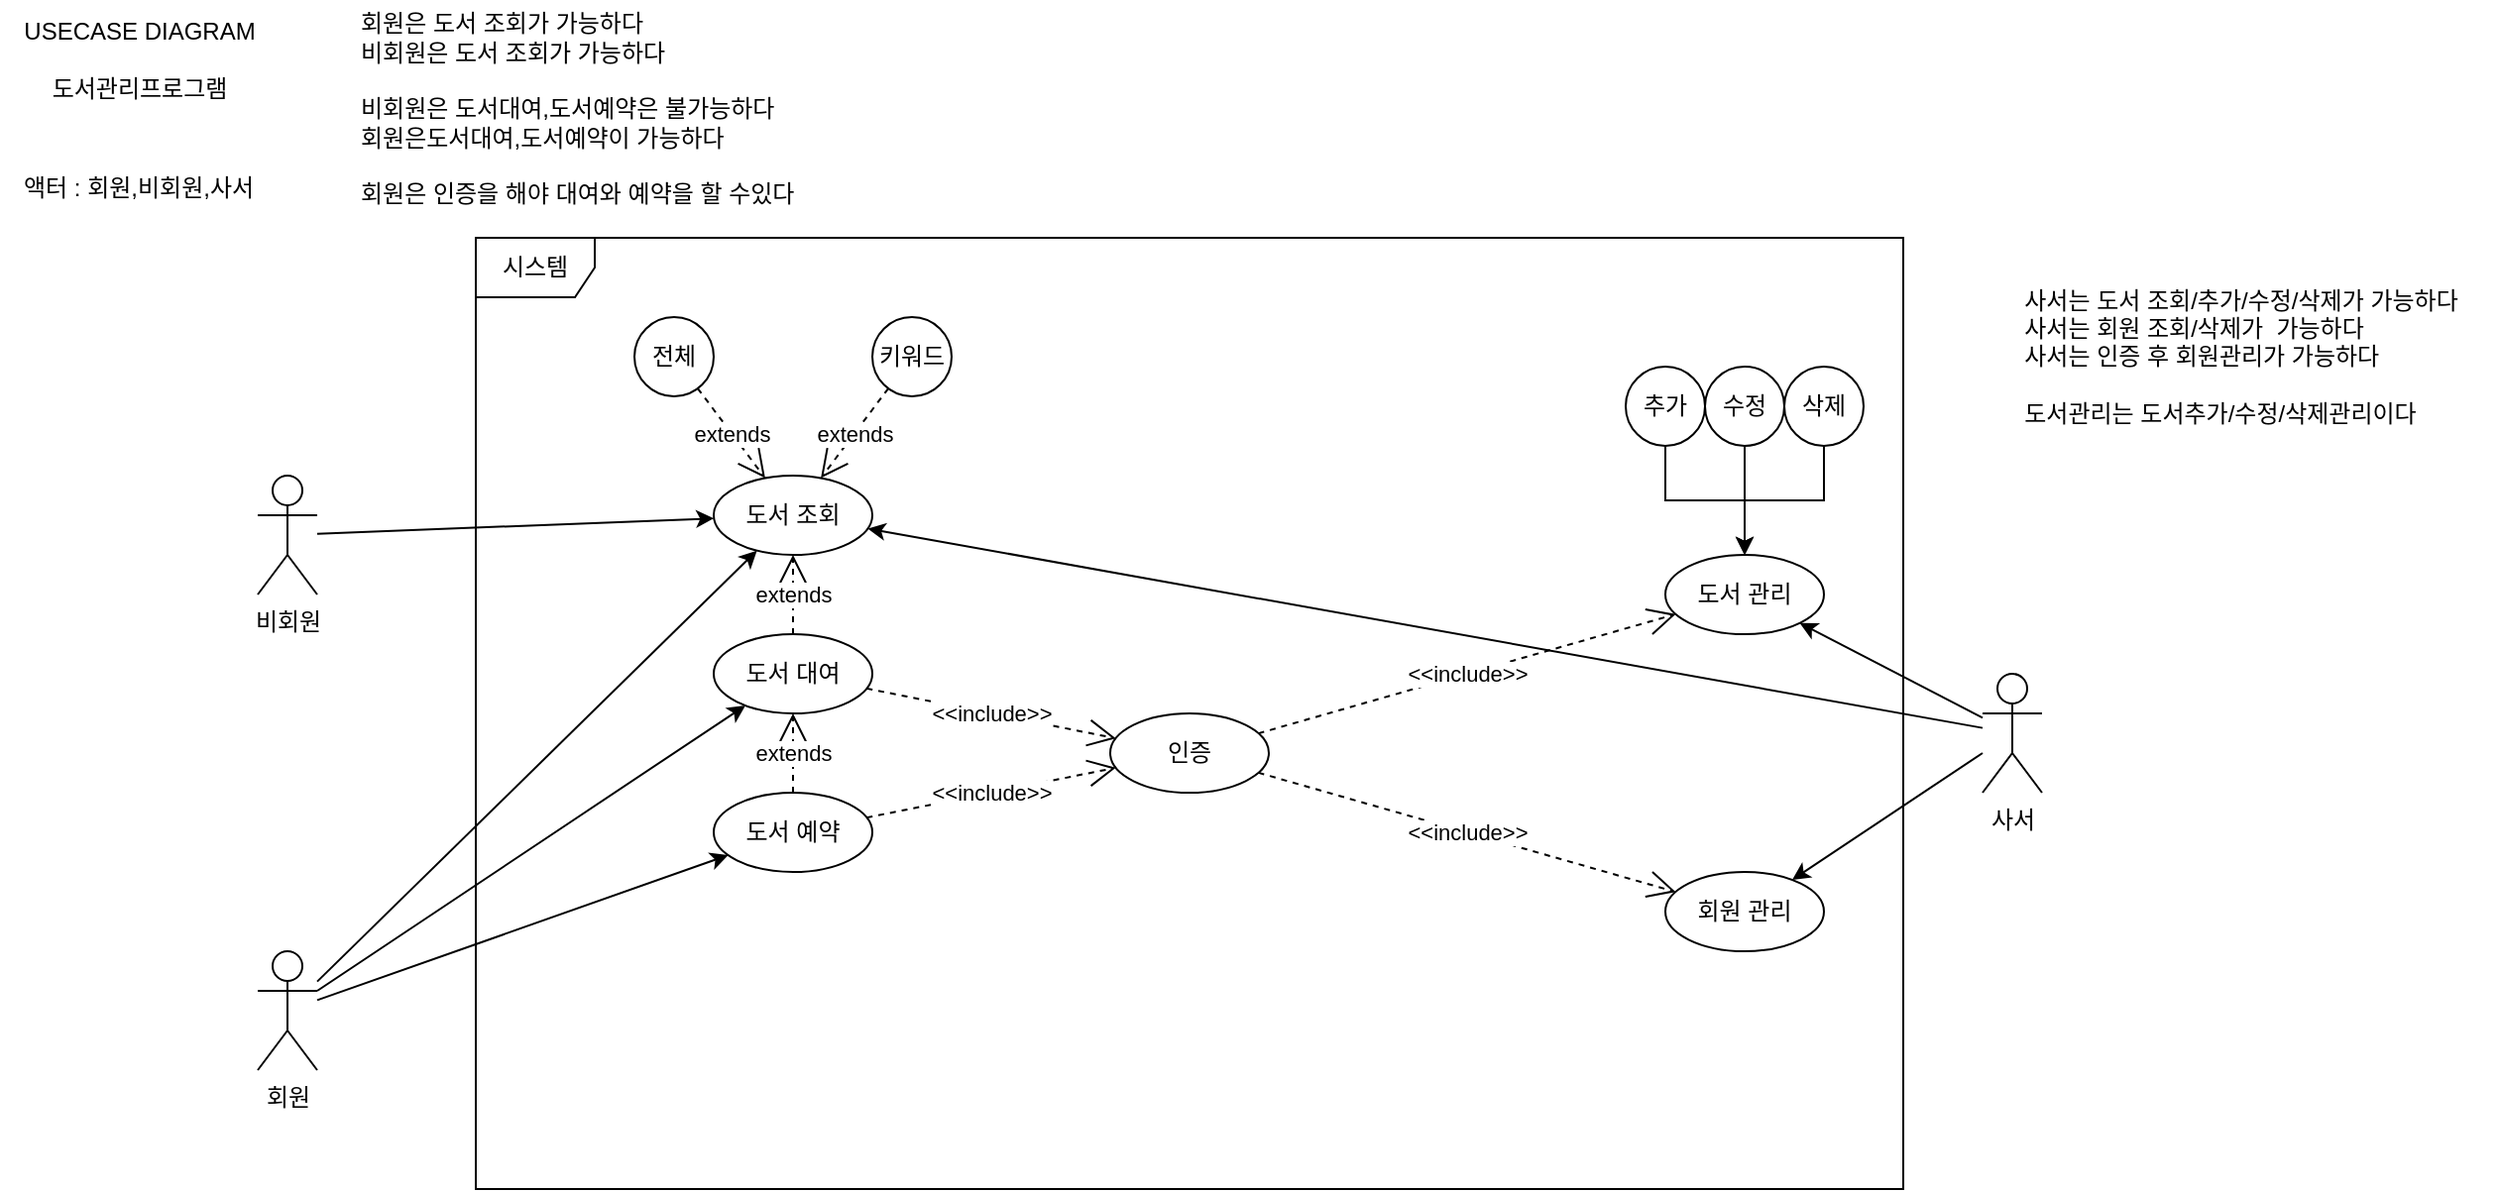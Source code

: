 <mxfile version="20.5.3" type="device" pages="4"><diagram id="wl4Nv78t7wnF_CSTMczG" name="페이지-1"><mxGraphModel dx="1422" dy="762" grid="1" gridSize="10" guides="1" tooltips="1" connect="1" arrows="1" fold="1" page="1" pageScale="1" pageWidth="3300" pageHeight="4681" math="0" shadow="0"><root><mxCell id="0"/><mxCell id="1" parent="0"/><mxCell id="rfJxGV5ZHnFhZ48sT4kU-5" value="시스템" style="shape=umlFrame;whiteSpace=wrap;html=1;" parent="1" vertex="1"><mxGeometry x="480" y="1240" width="720" height="480" as="geometry"/></mxCell><mxCell id="rfJxGV5ZHnFhZ48sT4kU-7" value="USECASE DIAGRAM&lt;br&gt;&lt;br&gt;도서관리프로그램" style="text;html=1;align=center;verticalAlign=middle;resizable=0;points=[];autosize=1;strokeColor=none;fillColor=none;" parent="1" vertex="1"><mxGeometry x="240" y="1120" width="140" height="60" as="geometry"/></mxCell><mxCell id="rfJxGV5ZHnFhZ48sT4kU-10" value="액터 : 회원,비회원,사서" style="text;html=1;align=left;verticalAlign=middle;resizable=0;points=[];autosize=1;strokeColor=none;fillColor=none;" parent="1" vertex="1"><mxGeometry x="250" y="1200" width="150" height="30" as="geometry"/></mxCell><mxCell id="rfJxGV5ZHnFhZ48sT4kU-17" style="rounded=0;orthogonalLoop=1;jettySize=auto;html=1;" parent="1" source="rfJxGV5ZHnFhZ48sT4kU-11" target="rfJxGV5ZHnFhZ48sT4kU-14" edge="1"><mxGeometry relative="1" as="geometry"/></mxCell><mxCell id="rfJxGV5ZHnFhZ48sT4kU-11" value="비회원" style="shape=umlActor;verticalLabelPosition=bottom;verticalAlign=top;html=1;" parent="1" vertex="1"><mxGeometry x="370" y="1360" width="30" height="60" as="geometry"/></mxCell><mxCell id="rfJxGV5ZHnFhZ48sT4kU-18" style="rounded=0;orthogonalLoop=1;jettySize=auto;html=1;" parent="1" source="rfJxGV5ZHnFhZ48sT4kU-12" target="rfJxGV5ZHnFhZ48sT4kU-15" edge="1"><mxGeometry relative="1" as="geometry"/></mxCell><mxCell id="rfJxGV5ZHnFhZ48sT4kU-19" style="edgeStyle=none;rounded=0;orthogonalLoop=1;jettySize=auto;html=1;" parent="1" source="rfJxGV5ZHnFhZ48sT4kU-12" target="rfJxGV5ZHnFhZ48sT4kU-16" edge="1"><mxGeometry relative="1" as="geometry"/></mxCell><mxCell id="rfJxGV5ZHnFhZ48sT4kU-20" style="edgeStyle=none;rounded=0;orthogonalLoop=1;jettySize=auto;html=1;" parent="1" source="rfJxGV5ZHnFhZ48sT4kU-12" target="rfJxGV5ZHnFhZ48sT4kU-14" edge="1"><mxGeometry relative="1" as="geometry"/></mxCell><mxCell id="rfJxGV5ZHnFhZ48sT4kU-12" value="회원" style="shape=umlActor;verticalLabelPosition=bottom;verticalAlign=top;html=1;" parent="1" vertex="1"><mxGeometry x="370" y="1600" width="30" height="60" as="geometry"/></mxCell><mxCell id="rfJxGV5ZHnFhZ48sT4kU-13" value="회원은 도서 조회가 가능하다&lt;br&gt;비회원은 도서 조회가 가능하다&lt;br&gt;&lt;br&gt;비회원은 도서대여,도서예약은 불가능하다&lt;br&gt;회원은도서대여,도서예약이 가능하다&lt;br&gt;&lt;br&gt;회원은 인증을 해야 대여와 예약을 할 수있다" style="text;html=1;align=left;verticalAlign=middle;resizable=0;points=[];autosize=1;strokeColor=none;fillColor=none;" parent="1" vertex="1"><mxGeometry x="420" y="1120" width="260" height="110" as="geometry"/></mxCell><mxCell id="rfJxGV5ZHnFhZ48sT4kU-14" value="도서 조회" style="ellipse;whiteSpace=wrap;html=1;" parent="1" vertex="1"><mxGeometry x="600" y="1360" width="80" height="40" as="geometry"/></mxCell><mxCell id="rfJxGV5ZHnFhZ48sT4kU-15" value="도서 대여" style="ellipse;whiteSpace=wrap;html=1;" parent="1" vertex="1"><mxGeometry x="600" y="1440" width="80" height="40" as="geometry"/></mxCell><mxCell id="rfJxGV5ZHnFhZ48sT4kU-16" value="도서 예약" style="ellipse;whiteSpace=wrap;html=1;" parent="1" vertex="1"><mxGeometry x="600" y="1520" width="80" height="40" as="geometry"/></mxCell><mxCell id="rfJxGV5ZHnFhZ48sT4kU-21" value="인증" style="ellipse;whiteSpace=wrap;html=1;" parent="1" vertex="1"><mxGeometry x="800" y="1480" width="80" height="40" as="geometry"/></mxCell><mxCell id="rfJxGV5ZHnFhZ48sT4kU-23" value="&amp;lt;&amp;lt;include&amp;gt;&amp;gt;" style="endArrow=open;endSize=12;dashed=1;html=1;rounded=0;" parent="1" source="rfJxGV5ZHnFhZ48sT4kU-15" target="rfJxGV5ZHnFhZ48sT4kU-21" edge="1"><mxGeometry width="160" relative="1" as="geometry"><mxPoint x="760" y="1500" as="sourcePoint"/><mxPoint x="920" y="1500" as="targetPoint"/></mxGeometry></mxCell><mxCell id="rfJxGV5ZHnFhZ48sT4kU-24" value="&amp;lt;&amp;lt;include&amp;gt;&amp;gt;" style="endArrow=open;endSize=12;dashed=1;html=1;rounded=0;" parent="1" source="rfJxGV5ZHnFhZ48sT4kU-16" target="rfJxGV5ZHnFhZ48sT4kU-21" edge="1"><mxGeometry width="160" relative="1" as="geometry"><mxPoint x="760" y="1500" as="sourcePoint"/><mxPoint x="920" y="1500" as="targetPoint"/></mxGeometry></mxCell><mxCell id="rfJxGV5ZHnFhZ48sT4kU-34" style="edgeStyle=none;rounded=0;orthogonalLoop=1;jettySize=auto;html=1;" parent="1" source="rfJxGV5ZHnFhZ48sT4kU-25" target="rfJxGV5ZHnFhZ48sT4kU-26" edge="1"><mxGeometry relative="1" as="geometry"/></mxCell><mxCell id="rfJxGV5ZHnFhZ48sT4kU-35" style="edgeStyle=none;rounded=0;orthogonalLoop=1;jettySize=auto;html=1;" parent="1" source="rfJxGV5ZHnFhZ48sT4kU-25" target="rfJxGV5ZHnFhZ48sT4kU-27" edge="1"><mxGeometry relative="1" as="geometry"/></mxCell><mxCell id="rfJxGV5ZHnFhZ48sT4kU-36" style="edgeStyle=none;rounded=0;orthogonalLoop=1;jettySize=auto;html=1;" parent="1" source="rfJxGV5ZHnFhZ48sT4kU-25" target="rfJxGV5ZHnFhZ48sT4kU-14" edge="1"><mxGeometry relative="1" as="geometry"/></mxCell><mxCell id="rfJxGV5ZHnFhZ48sT4kU-25" value="사서" style="shape=umlActor;verticalLabelPosition=bottom;verticalAlign=top;html=1;" parent="1" vertex="1"><mxGeometry x="1240" y="1460" width="30" height="60" as="geometry"/></mxCell><mxCell id="rfJxGV5ZHnFhZ48sT4kU-26" value="도서 관리" style="ellipse;whiteSpace=wrap;html=1;" parent="1" vertex="1"><mxGeometry x="1080" y="1400" width="80" height="40" as="geometry"/></mxCell><mxCell id="rfJxGV5ZHnFhZ48sT4kU-27" value="회원 관리" style="ellipse;whiteSpace=wrap;html=1;" parent="1" vertex="1"><mxGeometry x="1080" y="1560" width="80" height="40" as="geometry"/></mxCell><mxCell id="rfJxGV5ZHnFhZ48sT4kU-32" value="&amp;lt;&amp;lt;include&amp;gt;&amp;gt;" style="endArrow=open;endSize=12;dashed=1;html=1;rounded=0;" parent="1" source="rfJxGV5ZHnFhZ48sT4kU-21" target="rfJxGV5ZHnFhZ48sT4kU-26" edge="1"><mxGeometry width="160" relative="1" as="geometry"><mxPoint x="760" y="1500" as="sourcePoint"/><mxPoint x="920" y="1500" as="targetPoint"/></mxGeometry></mxCell><mxCell id="rfJxGV5ZHnFhZ48sT4kU-33" value="&amp;lt;&amp;lt;include&amp;gt;&amp;gt;" style="endArrow=open;endSize=12;dashed=1;html=1;rounded=0;" parent="1" source="rfJxGV5ZHnFhZ48sT4kU-21" target="rfJxGV5ZHnFhZ48sT4kU-27" edge="1"><mxGeometry width="160" relative="1" as="geometry"><mxPoint x="760" y="1500" as="sourcePoint"/><mxPoint x="920" y="1500" as="targetPoint"/></mxGeometry></mxCell><mxCell id="rfJxGV5ZHnFhZ48sT4kU-37" value="&lt;div style=&quot;text-align: left;&quot;&gt;&lt;span style=&quot;background-color: initial;&quot;&gt;사서는 도서 조회/추가/수정/삭제가 가능하다&lt;/span&gt;&lt;/div&gt;&lt;div style=&quot;text-align: left;&quot;&gt;&lt;span style=&quot;background-color: initial;&quot;&gt;사서는 회원 조회/삭제가&amp;nbsp; 가능하다&lt;/span&gt;&lt;/div&gt;&lt;div style=&quot;text-align: left;&quot;&gt;사서는 인증 후 회원관리가 가능하다&lt;/div&gt;&lt;div style=&quot;text-align: left;&quot;&gt;&lt;br&gt;&lt;/div&gt;&lt;div style=&quot;text-align: left;&quot;&gt;도서관리는 도서추가/수정/삭제관리이다&lt;/div&gt;" style="text;html=1;align=center;verticalAlign=middle;resizable=0;points=[];autosize=1;strokeColor=none;fillColor=none;" parent="1" vertex="1"><mxGeometry x="1240" y="1255" width="260" height="90" as="geometry"/></mxCell><mxCell id="rfJxGV5ZHnFhZ48sT4kU-41" style="edgeStyle=orthogonalEdgeStyle;rounded=0;orthogonalLoop=1;jettySize=auto;html=1;" parent="1" source="rfJxGV5ZHnFhZ48sT4kU-38" target="rfJxGV5ZHnFhZ48sT4kU-26" edge="1"><mxGeometry relative="1" as="geometry"/></mxCell><mxCell id="rfJxGV5ZHnFhZ48sT4kU-38" value="추가" style="ellipse;whiteSpace=wrap;html=1;" parent="1" vertex="1"><mxGeometry x="1060" y="1305" width="40" height="40" as="geometry"/></mxCell><mxCell id="rfJxGV5ZHnFhZ48sT4kU-42" style="edgeStyle=orthogonalEdgeStyle;rounded=0;orthogonalLoop=1;jettySize=auto;html=1;" parent="1" source="rfJxGV5ZHnFhZ48sT4kU-39" target="rfJxGV5ZHnFhZ48sT4kU-26" edge="1"><mxGeometry relative="1" as="geometry"/></mxCell><mxCell id="rfJxGV5ZHnFhZ48sT4kU-39" value="수정" style="ellipse;whiteSpace=wrap;html=1;" parent="1" vertex="1"><mxGeometry x="1100" y="1305" width="40" height="40" as="geometry"/></mxCell><mxCell id="rfJxGV5ZHnFhZ48sT4kU-43" style="rounded=0;orthogonalLoop=1;jettySize=auto;html=1;edgeStyle=orthogonalEdgeStyle;" parent="1" source="rfJxGV5ZHnFhZ48sT4kU-40" target="rfJxGV5ZHnFhZ48sT4kU-26" edge="1"><mxGeometry relative="1" as="geometry"/></mxCell><mxCell id="rfJxGV5ZHnFhZ48sT4kU-40" value="삭제" style="ellipse;whiteSpace=wrap;html=1;" parent="1" vertex="1"><mxGeometry x="1140" y="1305" width="40" height="40" as="geometry"/></mxCell><mxCell id="rfJxGV5ZHnFhZ48sT4kU-44" value="전체" style="ellipse;whiteSpace=wrap;html=1;" parent="1" vertex="1"><mxGeometry x="560" y="1280" width="40" height="40" as="geometry"/></mxCell><mxCell id="rfJxGV5ZHnFhZ48sT4kU-45" value="키워드" style="ellipse;whiteSpace=wrap;html=1;" parent="1" vertex="1"><mxGeometry x="680" y="1280" width="40" height="40" as="geometry"/></mxCell><mxCell id="rfJxGV5ZHnFhZ48sT4kU-46" value="extends" style="endArrow=open;endSize=12;dashed=1;html=1;rounded=0;" parent="1" source="rfJxGV5ZHnFhZ48sT4kU-44" target="rfJxGV5ZHnFhZ48sT4kU-14" edge="1"><mxGeometry width="160" relative="1" as="geometry"><mxPoint x="770" y="1330" as="sourcePoint"/><mxPoint x="930" y="1330" as="targetPoint"/></mxGeometry></mxCell><mxCell id="rfJxGV5ZHnFhZ48sT4kU-47" value="extends" style="endArrow=open;endSize=12;dashed=1;html=1;rounded=0;" parent="1" source="rfJxGV5ZHnFhZ48sT4kU-45" target="rfJxGV5ZHnFhZ48sT4kU-14" edge="1"><mxGeometry width="160" relative="1" as="geometry"><mxPoint x="760" y="1440" as="sourcePoint"/><mxPoint x="920" y="1440" as="targetPoint"/></mxGeometry></mxCell><mxCell id="rfJxGV5ZHnFhZ48sT4kU-48" value="extends" style="endArrow=open;endSize=12;dashed=1;html=1;rounded=0;" parent="1" source="rfJxGV5ZHnFhZ48sT4kU-15" target="rfJxGV5ZHnFhZ48sT4kU-14" edge="1"><mxGeometry width="160" relative="1" as="geometry"><mxPoint x="840" y="1650" as="sourcePoint"/><mxPoint x="1000" y="1650" as="targetPoint"/></mxGeometry></mxCell><mxCell id="rfJxGV5ZHnFhZ48sT4kU-49" value="extends" style="endArrow=open;endSize=12;dashed=1;html=1;rounded=0;" parent="1" source="rfJxGV5ZHnFhZ48sT4kU-16" target="rfJxGV5ZHnFhZ48sT4kU-15" edge="1"><mxGeometry width="160" relative="1" as="geometry"><mxPoint x="750" y="1670" as="sourcePoint"/><mxPoint x="910" y="1670" as="targetPoint"/></mxGeometry></mxCell></root></mxGraphModel></diagram><diagram id="Z6q55i3S_1AWCxWxrXrY" name="2[예제]클래스다이어그램"><mxGraphModel dx="1422" dy="762" grid="1" gridSize="10" guides="1" tooltips="1" connect="1" arrows="1" fold="1" page="1" pageScale="1" pageWidth="3300" pageHeight="4681" math="0" shadow="0"><root><mxCell id="0"/><mxCell id="1" parent="0"/><mxCell id="eOlCmOoefavElU8WLKyO-1" value="회원은 도서 &lt;b&gt;&lt;u&gt;조회&lt;/u&gt;&lt;/b&gt;가 가능하다&lt;br&gt;비회원은 도서 &lt;b&gt;&lt;u&gt;조회&lt;/u&gt;&lt;/b&gt;가 가능하다&lt;br&gt;&lt;br&gt;비회원은 도서대여,도서예약은 불가능하다&lt;br&gt;회원은&lt;b&gt;&lt;u&gt;도서대여,도서예약&lt;/u&gt;&lt;/b&gt;이 가능하다&lt;br&gt;&lt;br&gt;회원은 인증을 해야 대여와 예약을 할 수있다" style="text;html=1;align=left;verticalAlign=middle;resizable=0;points=[];autosize=1;strokeColor=none;fillColor=none;" parent="1" vertex="1"><mxGeometry x="220" y="650" width="260" height="110" as="geometry"/></mxCell><mxCell id="gID-XEC4rZ23XwUy9M7y-1" value="&lt;div style=&quot;&quot;&gt;&lt;span style=&quot;background-color: initial;&quot;&gt;사서는 도서 &lt;b&gt;&lt;u&gt;조회&lt;/u&gt;&lt;/b&gt;가 가능하다&lt;/span&gt;&lt;/div&gt;&lt;div style=&quot;&quot;&gt;&lt;span style=&quot;background-color: initial;&quot;&gt;사서는 인증 후 도서관리가 가능하다&lt;/span&gt;&lt;/div&gt;&lt;div style=&quot;&quot;&gt;사서는 인증 후 회원관리가 가능하다&lt;/div&gt;&lt;div style=&quot;&quot;&gt;&lt;br&gt;&lt;/div&gt;&lt;div style=&quot;&quot;&gt;도서관리는 도서추가/수정/삭제관리이다&lt;/div&gt;" style="text;html=1;align=left;verticalAlign=middle;resizable=0;points=[];autosize=1;strokeColor=none;fillColor=none;" parent="1" vertex="1"><mxGeometry x="220" y="810" width="240" height="90" as="geometry"/></mxCell><mxCell id="NPFhiZAsNt4dDlGgt9a2-21" style="edgeStyle=orthogonalEdgeStyle;rounded=0;orthogonalLoop=1;jettySize=auto;html=1;startArrow=none;startFill=0;endArrow=classic;endFill=1;jumpSize=6;" parent="1" source="NPFhiZAsNt4dDlGgt9a2-9" target="NPFhiZAsNt4dDlGgt9a2-13" edge="1"><mxGeometry relative="1" as="geometry"/></mxCell><mxCell id="NPFhiZAsNt4dDlGgt9a2-9" value="회원" style="swimlane;fontStyle=1;align=center;verticalAlign=top;childLayout=stackLayout;horizontal=1;startSize=26;horizontalStack=0;resizeParent=1;resizeParentMax=0;resizeLast=0;collapsible=1;marginBottom=0;" parent="1" vertex="1"><mxGeometry x="520" y="760" width="160" height="86" as="geometry"/></mxCell><mxCell id="NPFhiZAsNt4dDlGgt9a2-10" value="+ field: type" style="text;strokeColor=none;fillColor=none;align=left;verticalAlign=top;spacingLeft=4;spacingRight=4;overflow=hidden;rotatable=0;points=[[0,0.5],[1,0.5]];portConstraint=eastwest;" parent="NPFhiZAsNt4dDlGgt9a2-9" vertex="1"><mxGeometry y="26" width="160" height="26" as="geometry"/></mxCell><mxCell id="NPFhiZAsNt4dDlGgt9a2-11" value="" style="line;strokeWidth=1;fillColor=none;align=left;verticalAlign=middle;spacingTop=-1;spacingLeft=3;spacingRight=3;rotatable=0;labelPosition=right;points=[];portConstraint=eastwest;strokeColor=inherit;" parent="NPFhiZAsNt4dDlGgt9a2-9" vertex="1"><mxGeometry y="52" width="160" height="8" as="geometry"/></mxCell><mxCell id="NPFhiZAsNt4dDlGgt9a2-12" value="+ method(type): type" style="text;strokeColor=none;fillColor=none;align=left;verticalAlign=top;spacingLeft=4;spacingRight=4;overflow=hidden;rotatable=0;points=[[0,0.5],[1,0.5]];portConstraint=eastwest;" parent="NPFhiZAsNt4dDlGgt9a2-9" vertex="1"><mxGeometry y="60" width="160" height="26" as="geometry"/></mxCell><mxCell id="NPFhiZAsNt4dDlGgt9a2-13" value="도서" style="swimlane;fontStyle=1;align=center;verticalAlign=top;childLayout=stackLayout;horizontal=1;startSize=26;horizontalStack=0;resizeParent=1;resizeParentMax=0;resizeLast=0;collapsible=1;marginBottom=0;" parent="1" vertex="1"><mxGeometry x="800" y="760" width="160" height="86" as="geometry"/></mxCell><mxCell id="NPFhiZAsNt4dDlGgt9a2-14" value="+ field: type" style="text;strokeColor=none;fillColor=none;align=left;verticalAlign=top;spacingLeft=4;spacingRight=4;overflow=hidden;rotatable=0;points=[[0,0.5],[1,0.5]];portConstraint=eastwest;" parent="NPFhiZAsNt4dDlGgt9a2-13" vertex="1"><mxGeometry y="26" width="160" height="26" as="geometry"/></mxCell><mxCell id="NPFhiZAsNt4dDlGgt9a2-15" value="" style="line;strokeWidth=1;fillColor=none;align=left;verticalAlign=middle;spacingTop=-1;spacingLeft=3;spacingRight=3;rotatable=0;labelPosition=right;points=[];portConstraint=eastwest;strokeColor=inherit;" parent="NPFhiZAsNt4dDlGgt9a2-13" vertex="1"><mxGeometry y="52" width="160" height="8" as="geometry"/></mxCell><mxCell id="NPFhiZAsNt4dDlGgt9a2-16" value="+ method(type): type" style="text;strokeColor=none;fillColor=none;align=left;verticalAlign=top;spacingLeft=4;spacingRight=4;overflow=hidden;rotatable=0;points=[[0,0.5],[1,0.5]];portConstraint=eastwest;" parent="NPFhiZAsNt4dDlGgt9a2-13" vertex="1"><mxGeometry y="60" width="160" height="26" as="geometry"/></mxCell><mxCell id="Qj_YoWZrPHrZsxAkxjec-1" style="edgeStyle=orthogonalEdgeStyle;rounded=0;orthogonalLoop=1;jettySize=auto;html=1;jumpSize=6;" edge="1" parent="1" source="NPFhiZAsNt4dDlGgt9a2-17" target="NPFhiZAsNt4dDlGgt9a2-13"><mxGeometry relative="1" as="geometry"/></mxCell><mxCell id="NPFhiZAsNt4dDlGgt9a2-17" value="사서" style="swimlane;fontStyle=1;align=center;verticalAlign=top;childLayout=stackLayout;horizontal=1;startSize=26;horizontalStack=0;resizeParent=1;resizeParentMax=0;resizeLast=0;collapsible=1;marginBottom=0;" parent="1" vertex="1"><mxGeometry x="1080" y="760" width="160" height="86" as="geometry"/></mxCell><mxCell id="NPFhiZAsNt4dDlGgt9a2-18" value="+ field: type" style="text;strokeColor=none;fillColor=none;align=left;verticalAlign=top;spacingLeft=4;spacingRight=4;overflow=hidden;rotatable=0;points=[[0,0.5],[1,0.5]];portConstraint=eastwest;" parent="NPFhiZAsNt4dDlGgt9a2-17" vertex="1"><mxGeometry y="26" width="160" height="26" as="geometry"/></mxCell><mxCell id="NPFhiZAsNt4dDlGgt9a2-19" value="" style="line;strokeWidth=1;fillColor=none;align=left;verticalAlign=middle;spacingTop=-1;spacingLeft=3;spacingRight=3;rotatable=0;labelPosition=right;points=[];portConstraint=eastwest;strokeColor=inherit;" parent="NPFhiZAsNt4dDlGgt9a2-17" vertex="1"><mxGeometry y="52" width="160" height="8" as="geometry"/></mxCell><mxCell id="NPFhiZAsNt4dDlGgt9a2-20" value="+ method(type): type" style="text;strokeColor=none;fillColor=none;align=left;verticalAlign=top;spacingLeft=4;spacingRight=4;overflow=hidden;rotatable=0;points=[[0,0.5],[1,0.5]];portConstraint=eastwest;" parent="NPFhiZAsNt4dDlGgt9a2-17" vertex="1"><mxGeometry y="60" width="160" height="26" as="geometry"/></mxCell><mxCell id="NPFhiZAsNt4dDlGgt9a2-23" value="1" style="text;html=1;align=center;verticalAlign=middle;resizable=0;points=[];autosize=1;strokeColor=none;fillColor=none;" parent="1" vertex="1"><mxGeometry x="680" y="800" width="30" height="30" as="geometry"/></mxCell><mxCell id="NPFhiZAsNt4dDlGgt9a2-24" value="0..*" style="text;html=1;align=center;verticalAlign=middle;resizable=0;points=[];autosize=1;strokeColor=none;fillColor=none;" parent="1" vertex="1"><mxGeometry x="760" y="800" width="40" height="30" as="geometry"/></mxCell><mxCell id="NPFhiZAsNt4dDlGgt9a2-25" value="대여하다" style="text;html=1;align=center;verticalAlign=middle;resizable=0;points=[];autosize=1;strokeColor=none;fillColor=none;" parent="1" vertex="1"><mxGeometry x="700" y="770" width="70" height="30" as="geometry"/></mxCell><mxCell id="Qj_YoWZrPHrZsxAkxjec-2" value="등록/수정/삭제" style="text;html=1;align=center;verticalAlign=middle;resizable=0;points=[];autosize=1;strokeColor=none;fillColor=none;" vertex="1" parent="1"><mxGeometry x="970" y="770" width="100" height="30" as="geometry"/></mxCell><mxCell id="Qj_YoWZrPHrZsxAkxjec-3" value="1" style="text;html=1;align=center;verticalAlign=middle;resizable=0;points=[];autosize=1;strokeColor=none;fillColor=none;" vertex="1" parent="1"><mxGeometry x="1050" y="800" width="30" height="30" as="geometry"/></mxCell><mxCell id="Qj_YoWZrPHrZsxAkxjec-4" value="Member" style="swimlane;fontStyle=1;align=center;verticalAlign=top;childLayout=stackLayout;horizontal=1;startSize=26;horizontalStack=0;resizeParent=1;resizeParentMax=0;resizeLast=0;collapsible=1;marginBottom=0;" vertex="1" parent="1"><mxGeometry x="520" y="929" width="160" height="138" as="geometry"/></mxCell><mxCell id="Qj_YoWZrPHrZsxAkxjec-5" value="- memid : String" style="text;strokeColor=none;fillColor=none;align=left;verticalAlign=top;spacingLeft=4;spacingRight=4;overflow=hidden;rotatable=0;points=[[0,0.5],[1,0.5]];portConstraint=eastwest;" vertex="1" parent="Qj_YoWZrPHrZsxAkxjec-4"><mxGeometry y="26" width="160" height="26" as="geometry"/></mxCell><mxCell id="Qj_YoWZrPHrZsxAkxjec-8" value="- name : String" style="text;strokeColor=none;fillColor=none;align=left;verticalAlign=top;spacingLeft=4;spacingRight=4;overflow=hidden;rotatable=0;points=[[0,0.5],[1,0.5]];portConstraint=eastwest;" vertex="1" parent="Qj_YoWZrPHrZsxAkxjec-4"><mxGeometry y="52" width="160" height="26" as="geometry"/></mxCell><mxCell id="Qj_YoWZrPHrZsxAkxjec-16" value="- pwd : String" style="text;strokeColor=none;fillColor=none;align=left;verticalAlign=top;spacingLeft=4;spacingRight=4;overflow=hidden;rotatable=0;points=[[0,0.5],[1,0.5]];portConstraint=eastwest;" vertex="1" parent="Qj_YoWZrPHrZsxAkxjec-4"><mxGeometry y="78" width="160" height="26" as="geometry"/></mxCell><mxCell id="Qj_YoWZrPHrZsxAkxjec-6" value="" style="line;strokeWidth=1;fillColor=none;align=left;verticalAlign=middle;spacingTop=-1;spacingLeft=3;spacingRight=3;rotatable=0;labelPosition=right;points=[];portConstraint=eastwest;strokeColor=inherit;" vertex="1" parent="Qj_YoWZrPHrZsxAkxjec-4"><mxGeometry y="104" width="160" height="8" as="geometry"/></mxCell><mxCell id="Qj_YoWZrPHrZsxAkxjec-7" value="+ method(type): type" style="text;strokeColor=none;fillColor=none;align=left;verticalAlign=top;spacingLeft=4;spacingRight=4;overflow=hidden;rotatable=0;points=[[0,0.5],[1,0.5]];portConstraint=eastwest;" vertex="1" parent="Qj_YoWZrPHrZsxAkxjec-4"><mxGeometry y="112" width="160" height="26" as="geometry"/></mxCell><mxCell id="Qj_YoWZrPHrZsxAkxjec-10" value="사서" style="swimlane;fontStyle=1;align=center;verticalAlign=top;childLayout=stackLayout;horizontal=1;startSize=26;horizontalStack=0;resizeParent=1;resizeParentMax=0;resizeLast=0;collapsible=1;marginBottom=0;" vertex="1" parent="1"><mxGeometry x="280" y="929" width="160" height="138" as="geometry"/></mxCell><mxCell id="Qj_YoWZrPHrZsxAkxjec-11" value="+ id : String" style="text;strokeColor=none;fillColor=none;align=left;verticalAlign=top;spacingLeft=4;spacingRight=4;overflow=hidden;rotatable=0;points=[[0,0.5],[1,0.5]];portConstraint=eastwest;" vertex="1" parent="Qj_YoWZrPHrZsxAkxjec-10"><mxGeometry y="26" width="160" height="26" as="geometry"/></mxCell><mxCell id="Qj_YoWZrPHrZsxAkxjec-12" value="+ name : String" style="text;strokeColor=none;fillColor=none;align=left;verticalAlign=top;spacingLeft=4;spacingRight=4;overflow=hidden;rotatable=0;points=[[0,0.5],[1,0.5]];portConstraint=eastwest;" vertex="1" parent="Qj_YoWZrPHrZsxAkxjec-10"><mxGeometry y="52" width="160" height="26" as="geometry"/></mxCell><mxCell id="Qj_YoWZrPHrZsxAkxjec-17" value="+ pwd : String" style="text;strokeColor=none;fillColor=none;align=left;verticalAlign=top;spacingLeft=4;spacingRight=4;overflow=hidden;rotatable=0;points=[[0,0.5],[1,0.5]];portConstraint=eastwest;" vertex="1" parent="Qj_YoWZrPHrZsxAkxjec-10"><mxGeometry y="78" width="160" height="26" as="geometry"/></mxCell><mxCell id="Qj_YoWZrPHrZsxAkxjec-13" value="" style="line;strokeWidth=1;fillColor=none;align=left;verticalAlign=middle;spacingTop=-1;spacingLeft=3;spacingRight=3;rotatable=0;labelPosition=right;points=[];portConstraint=eastwest;strokeColor=inherit;" vertex="1" parent="Qj_YoWZrPHrZsxAkxjec-10"><mxGeometry y="104" width="160" height="8" as="geometry"/></mxCell><mxCell id="Qj_YoWZrPHrZsxAkxjec-14" value="+ method(type): type" style="text;strokeColor=none;fillColor=none;align=left;verticalAlign=top;spacingLeft=4;spacingRight=4;overflow=hidden;rotatable=0;points=[[0,0.5],[1,0.5]];portConstraint=eastwest;" vertex="1" parent="Qj_YoWZrPHrZsxAkxjec-10"><mxGeometry y="112" width="160" height="26" as="geometry"/></mxCell><mxCell id="Qj_YoWZrPHrZsxAkxjec-30" style="edgeStyle=orthogonalEdgeStyle;rounded=0;orthogonalLoop=1;jettySize=auto;html=1;jumpSize=6;endArrow=none;endFill=0;" edge="1" parent="1" source="Qj_YoWZrPHrZsxAkxjec-18" target="Qj_YoWZrPHrZsxAkxjec-23"><mxGeometry relative="1" as="geometry"/></mxCell><mxCell id="Qj_YoWZrPHrZsxAkxjec-18" value="Book" style="swimlane;fontStyle=1;align=center;verticalAlign=top;childLayout=stackLayout;horizontal=1;startSize=26;horizontalStack=0;resizeParent=1;resizeParentMax=0;resizeLast=0;collapsible=1;marginBottom=0;" vertex="1" parent="1"><mxGeometry x="1080" y="942" width="160" height="112" as="geometry"/></mxCell><mxCell id="Qj_YoWZrPHrZsxAkxjec-19" value="- bookCode : int" style="text;strokeColor=none;fillColor=none;align=left;verticalAlign=top;spacingLeft=4;spacingRight=4;overflow=hidden;rotatable=0;points=[[0,0.5],[1,0.5]];portConstraint=eastwest;" vertex="1" parent="Qj_YoWZrPHrZsxAkxjec-18"><mxGeometry y="26" width="160" height="26" as="geometry"/></mxCell><mxCell id="Qj_YoWZrPHrZsxAkxjec-22" value="- bookname : String" style="text;strokeColor=none;fillColor=none;align=left;verticalAlign=top;spacingLeft=4;spacingRight=4;overflow=hidden;rotatable=0;points=[[0,0.5],[1,0.5]];portConstraint=eastwest;" vertex="1" parent="Qj_YoWZrPHrZsxAkxjec-18"><mxGeometry y="52" width="160" height="26" as="geometry"/></mxCell><mxCell id="Qj_YoWZrPHrZsxAkxjec-20" value="" style="line;strokeWidth=1;fillColor=none;align=left;verticalAlign=middle;spacingTop=-1;spacingLeft=3;spacingRight=3;rotatable=0;labelPosition=right;points=[];portConstraint=eastwest;strokeColor=inherit;" vertex="1" parent="Qj_YoWZrPHrZsxAkxjec-18"><mxGeometry y="78" width="160" height="8" as="geometry"/></mxCell><mxCell id="Qj_YoWZrPHrZsxAkxjec-21" value="+ method(type): type" style="text;strokeColor=none;fillColor=none;align=left;verticalAlign=top;spacingLeft=4;spacingRight=4;overflow=hidden;rotatable=0;points=[[0,0.5],[1,0.5]];portConstraint=eastwest;" vertex="1" parent="Qj_YoWZrPHrZsxAkxjec-18"><mxGeometry y="86" width="160" height="26" as="geometry"/></mxCell><mxCell id="Qj_YoWZrPHrZsxAkxjec-23" value="Lend" style="swimlane;fontStyle=1;align=center;verticalAlign=top;childLayout=stackLayout;horizontal=1;startSize=26;horizontalStack=0;resizeParent=1;resizeParentMax=0;resizeLast=0;collapsible=1;marginBottom=0;" vertex="1" parent="1"><mxGeometry x="800" y="916" width="160" height="164" as="geometry"/></mxCell><mxCell id="Qj_YoWZrPHrZsxAkxjec-24" value="- lid : int" style="text;strokeColor=none;fillColor=none;align=left;verticalAlign=top;spacingLeft=4;spacingRight=4;overflow=hidden;rotatable=0;points=[[0,0.5],[1,0.5]];portConstraint=eastwest;" vertex="1" parent="Qj_YoWZrPHrZsxAkxjec-23"><mxGeometry y="26" width="160" height="26" as="geometry"/></mxCell><mxCell id="Qj_YoWZrPHrZsxAkxjec-25" value="- memid : String" style="text;strokeColor=none;fillColor=none;align=left;verticalAlign=top;spacingLeft=4;spacingRight=4;overflow=hidden;rotatable=0;points=[[0,0.5],[1,0.5]];portConstraint=eastwest;" vertex="1" parent="Qj_YoWZrPHrZsxAkxjec-23"><mxGeometry y="52" width="160" height="26" as="geometry"/></mxCell><mxCell id="Qj_YoWZrPHrZsxAkxjec-31" value="- bookCode : int" style="text;strokeColor=none;fillColor=none;align=left;verticalAlign=top;spacingLeft=4;spacingRight=4;overflow=hidden;rotatable=0;points=[[0,0.5],[1,0.5]];portConstraint=eastwest;" vertex="1" parent="Qj_YoWZrPHrZsxAkxjec-23"><mxGeometry y="78" width="160" height="26" as="geometry"/></mxCell><mxCell id="Qj_YoWZrPHrZsxAkxjec-26" value="- rDate : Date" style="text;strokeColor=none;fillColor=none;align=left;verticalAlign=top;spacingLeft=4;spacingRight=4;overflow=hidden;rotatable=0;points=[[0,0.5],[1,0.5]];portConstraint=eastwest;" vertex="1" parent="Qj_YoWZrPHrZsxAkxjec-23"><mxGeometry y="104" width="160" height="26" as="geometry"/></mxCell><mxCell id="Qj_YoWZrPHrZsxAkxjec-27" value="" style="line;strokeWidth=1;fillColor=none;align=left;verticalAlign=middle;spacingTop=-1;spacingLeft=3;spacingRight=3;rotatable=0;labelPosition=right;points=[];portConstraint=eastwest;strokeColor=inherit;" vertex="1" parent="Qj_YoWZrPHrZsxAkxjec-23"><mxGeometry y="130" width="160" height="8" as="geometry"/></mxCell><mxCell id="Qj_YoWZrPHrZsxAkxjec-28" value="+ method(type): type" style="text;strokeColor=none;fillColor=none;align=left;verticalAlign=top;spacingLeft=4;spacingRight=4;overflow=hidden;rotatable=0;points=[[0,0.5],[1,0.5]];portConstraint=eastwest;" vertex="1" parent="Qj_YoWZrPHrZsxAkxjec-23"><mxGeometry y="138" width="160" height="26" as="geometry"/></mxCell><mxCell id="Qj_YoWZrPHrZsxAkxjec-29" style="edgeStyle=orthogonalEdgeStyle;rounded=0;orthogonalLoop=1;jettySize=auto;html=1;jumpSize=6;endArrow=none;endFill=0;" edge="1" parent="1" target="Qj_YoWZrPHrZsxAkxjec-23"><mxGeometry relative="1" as="geometry"><mxPoint x="680" y="998" as="sourcePoint"/></mxGeometry></mxCell><mxCell id="Qj_YoWZrPHrZsxAkxjec-32" value="1" style="text;html=1;align=center;verticalAlign=middle;resizable=0;points=[];autosize=1;strokeColor=none;fillColor=none;" vertex="1" parent="1"><mxGeometry x="1050" y="970" width="30" height="30" as="geometry"/></mxCell><mxCell id="Qj_YoWZrPHrZsxAkxjec-34" value="0..*" style="text;html=1;align=center;verticalAlign=middle;resizable=0;points=[];autosize=1;strokeColor=none;fillColor=none;" vertex="1" parent="1"><mxGeometry x="760" y="970" width="40" height="30" as="geometry"/></mxCell><mxCell id="Qj_YoWZrPHrZsxAkxjec-35" value="1" style="text;html=1;align=center;verticalAlign=middle;resizable=0;points=[];autosize=1;strokeColor=none;fillColor=none;" vertex="1" parent="1"><mxGeometry x="680" y="970" width="30" height="30" as="geometry"/></mxCell><mxCell id="Qj_YoWZrPHrZsxAkxjec-37" value="1" style="text;html=1;align=center;verticalAlign=middle;resizable=0;points=[];autosize=1;strokeColor=none;fillColor=none;" vertex="1" parent="1"><mxGeometry x="965" y="970" width="30" height="30" as="geometry"/></mxCell><mxCell id="Qj_YoWZrPHrZsxAkxjec-47" style="rounded=0;orthogonalLoop=1;jettySize=auto;html=1;jumpSize=6;endArrow=none;endFill=0;startArrow=none;" edge="1" parent="1" source="Qj_YoWZrPHrZsxAkxjec-49" target="Qj_YoWZrPHrZsxAkxjec-4"><mxGeometry relative="1" as="geometry"/></mxCell><mxCell id="Qj_YoWZrPHrZsxAkxjec-48" style="edgeStyle=none;rounded=0;orthogonalLoop=1;jettySize=auto;html=1;jumpSize=6;endArrow=none;endFill=0;" edge="1" parent="1" source="Qj_YoWZrPHrZsxAkxjec-38" target="Qj_YoWZrPHrZsxAkxjec-23"><mxGeometry relative="1" as="geometry"/></mxCell><mxCell id="Qj_YoWZrPHrZsxAkxjec-38" value="Reserve" style="swimlane;fontStyle=1;align=center;verticalAlign=top;childLayout=stackLayout;horizontal=1;startSize=26;horizontalStack=0;resizeParent=1;resizeParentMax=0;resizeLast=0;collapsible=1;marginBottom=0;" vertex="1" parent="1"><mxGeometry x="655" y="1160" width="160" height="190" as="geometry"/></mxCell><mxCell id="Qj_YoWZrPHrZsxAkxjec-39" value="- rid : int&#10;" style="text;strokeColor=none;fillColor=none;align=left;verticalAlign=top;spacingLeft=4;spacingRight=4;overflow=hidden;rotatable=0;points=[[0,0.5],[1,0.5]];portConstraint=eastwest;" vertex="1" parent="Qj_YoWZrPHrZsxAkxjec-38"><mxGeometry y="26" width="160" height="26" as="geometry"/></mxCell><mxCell id="Qj_YoWZrPHrZsxAkxjec-53" value="- lid : int" style="text;strokeColor=none;fillColor=none;align=left;verticalAlign=top;spacingLeft=4;spacingRight=4;overflow=hidden;rotatable=0;points=[[0,0.5],[1,0.5]];portConstraint=eastwest;" vertex="1" parent="Qj_YoWZrPHrZsxAkxjec-38"><mxGeometry y="52" width="160" height="26" as="geometry"/></mxCell><mxCell id="Qj_YoWZrPHrZsxAkxjec-40" value="- memid : String" style="text;strokeColor=none;fillColor=none;align=left;verticalAlign=top;spacingLeft=4;spacingRight=4;overflow=hidden;rotatable=0;points=[[0,0.5],[1,0.5]];portConstraint=eastwest;" vertex="1" parent="Qj_YoWZrPHrZsxAkxjec-38"><mxGeometry y="78" width="160" height="26" as="geometry"/></mxCell><mxCell id="Qj_YoWZrPHrZsxAkxjec-54" value="- bookCode : int" style="text;strokeColor=none;fillColor=none;align=left;verticalAlign=top;spacingLeft=4;spacingRight=4;overflow=hidden;rotatable=0;points=[[0,0.5],[1,0.5]];portConstraint=eastwest;" vertex="1" parent="Qj_YoWZrPHrZsxAkxjec-38"><mxGeometry y="104" width="160" height="26" as="geometry"/></mxCell><mxCell id="Qj_YoWZrPHrZsxAkxjec-41" value="- rDate : Date" style="text;strokeColor=none;fillColor=none;align=left;verticalAlign=top;spacingLeft=4;spacingRight=4;overflow=hidden;rotatable=0;points=[[0,0.5],[1,0.5]];portConstraint=eastwest;" vertex="1" parent="Qj_YoWZrPHrZsxAkxjec-38"><mxGeometry y="130" width="160" height="26" as="geometry"/></mxCell><mxCell id="Qj_YoWZrPHrZsxAkxjec-42" value="" style="line;strokeWidth=1;fillColor=none;align=left;verticalAlign=middle;spacingTop=-1;spacingLeft=3;spacingRight=3;rotatable=0;labelPosition=right;points=[];portConstraint=eastwest;strokeColor=inherit;" vertex="1" parent="Qj_YoWZrPHrZsxAkxjec-38"><mxGeometry y="156" width="160" height="8" as="geometry"/></mxCell><mxCell id="Qj_YoWZrPHrZsxAkxjec-43" value="+ method(type): type" style="text;strokeColor=none;fillColor=none;align=left;verticalAlign=top;spacingLeft=4;spacingRight=4;overflow=hidden;rotatable=0;points=[[0,0.5],[1,0.5]];portConstraint=eastwest;" vertex="1" parent="Qj_YoWZrPHrZsxAkxjec-38"><mxGeometry y="164" width="160" height="26" as="geometry"/></mxCell><mxCell id="Qj_YoWZrPHrZsxAkxjec-50" value="0..*" style="text;html=1;align=center;verticalAlign=middle;resizable=0;points=[];autosize=1;strokeColor=none;fillColor=none;" vertex="1" parent="1"><mxGeometry x="675" y="1130" width="40" height="30" as="geometry"/></mxCell><mxCell id="Qj_YoWZrPHrZsxAkxjec-51" value="1" style="text;html=1;align=center;verticalAlign=middle;resizable=0;points=[];autosize=1;strokeColor=none;fillColor=none;" vertex="1" parent="1"><mxGeometry x="800" y="1080" width="30" height="30" as="geometry"/></mxCell><mxCell id="Qj_YoWZrPHrZsxAkxjec-52" value="0..*" style="text;html=1;align=center;verticalAlign=middle;resizable=0;points=[];autosize=1;strokeColor=none;fillColor=none;" vertex="1" parent="1"><mxGeometry x="760" y="1130" width="40" height="30" as="geometry"/></mxCell><mxCell id="Qj_YoWZrPHrZsxAkxjec-49" value="1" style="text;html=1;align=center;verticalAlign=middle;resizable=0;points=[];autosize=1;strokeColor=none;fillColor=none;" vertex="1" parent="1"><mxGeometry x="645" y="1067" width="30" height="30" as="geometry"/></mxCell><mxCell id="Qj_YoWZrPHrZsxAkxjec-55" value="" style="rounded=0;orthogonalLoop=1;jettySize=auto;html=1;jumpSize=6;endArrow=none;endFill=0;" edge="1" parent="1" source="Qj_YoWZrPHrZsxAkxjec-38" target="Qj_YoWZrPHrZsxAkxjec-4"><mxGeometry relative="1" as="geometry"><mxPoint x="685.097" y="1160" as="sourcePoint"/><mxPoint x="636.245" y="1067" as="targetPoint"/></mxGeometry></mxCell></root></mxGraphModel></diagram><diagram id="U1OmsiazK6i5c6kzZ76V" name="3[예제]시퀀스다이어그램"><mxGraphModel dx="1422" dy="762" grid="1" gridSize="10" guides="1" tooltips="1" connect="1" arrows="1" fold="1" page="1" pageScale="1" pageWidth="3300" pageHeight="4681" math="0" shadow="0"><root><mxCell id="0"/><mxCell id="1" parent="0"/><mxCell id="7eSy7GYFx1xI28QEh8Qw-2" value="" style="shape=umlLifeline;participant=umlActor;perimeter=lifelinePerimeter;whiteSpace=wrap;html=1;container=1;collapsible=0;recursiveResize=0;verticalAlign=top;spacingTop=36;outlineConnect=0;" parent="1" vertex="1"><mxGeometry x="480" y="720" width="20" height="560" as="geometry"/></mxCell><mxCell id="7eSy7GYFx1xI28QEh8Qw-3" value="회원" style="text;html=1;align=center;verticalAlign=middle;resizable=0;points=[];autosize=1;strokeColor=none;fillColor=none;" parent="1" vertex="1"><mxGeometry x="465" y="690" width="50" height="30" as="geometry"/></mxCell><mxCell id="7eSy7GYFx1xI28QEh8Qw-4" value="도서관련" style="shape=umlLifeline;perimeter=lifelinePerimeter;whiteSpace=wrap;html=1;container=1;collapsible=0;recursiveResize=0;outlineConnect=0;" parent="1" vertex="1"><mxGeometry x="760" y="720" width="100" height="560" as="geometry"/></mxCell><mxCell id="7eSy7GYFx1xI28QEh8Qw-9" value="" style="html=1;points=[];perimeter=orthogonalPerimeter;" parent="7eSy7GYFx1xI28QEh8Qw-4" vertex="1"><mxGeometry x="45" y="70" width="10" height="50" as="geometry"/></mxCell><mxCell id="7eSy7GYFx1xI28QEh8Qw-17" value="" style="html=1;points=[];perimeter=orthogonalPerimeter;" parent="7eSy7GYFx1xI28QEh8Qw-4" vertex="1"><mxGeometry x="45" y="300" width="10" height="50" as="geometry"/></mxCell><mxCell id="hXmIGrKKEqZP0cy95DEN-1" value="" style="html=1;points=[];perimeter=orthogonalPerimeter;" vertex="1" parent="7eSy7GYFx1xI28QEh8Qw-4"><mxGeometry x="45" y="370" width="10" height="50" as="geometry"/></mxCell><mxCell id="7eSy7GYFx1xI28QEh8Qw-5" value="대여하기" style="shape=umlLifeline;perimeter=lifelinePerimeter;whiteSpace=wrap;html=1;container=1;collapsible=0;recursiveResize=0;outlineConnect=0;" parent="1" vertex="1"><mxGeometry x="960" y="720" width="100" height="560" as="geometry"/></mxCell><mxCell id="7eSy7GYFx1xI28QEh8Qw-15" value="" style="html=1;points=[];perimeter=orthogonalPerimeter;" parent="7eSy7GYFx1xI28QEh8Qw-5" vertex="1"><mxGeometry x="45" y="220" width="10" height="250" as="geometry"/></mxCell><mxCell id="7eSy7GYFx1xI28QEh8Qw-6" value="예약하기" style="shape=umlLifeline;perimeter=lifelinePerimeter;whiteSpace=wrap;html=1;container=1;collapsible=0;recursiveResize=0;outlineConnect=0;" parent="1" vertex="1"><mxGeometry x="1160" y="720" width="100" height="560" as="geometry"/></mxCell><mxCell id="7eSy7GYFx1xI28QEh8Qw-22" value="" style="html=1;points=[];perimeter=orthogonalPerimeter;" parent="7eSy7GYFx1xI28QEh8Qw-6" vertex="1"><mxGeometry x="45" y="480" width="10" height="60" as="geometry"/></mxCell><mxCell id="7eSy7GYFx1xI28QEh8Qw-7" value="인증" style="shape=umlLifeline;perimeter=lifelinePerimeter;whiteSpace=wrap;html=1;container=1;collapsible=0;recursiveResize=0;outlineConnect=0;" parent="1" vertex="1"><mxGeometry x="580" y="720" width="100" height="560" as="geometry"/></mxCell><mxCell id="7eSy7GYFx1xI28QEh8Qw-12" value="" style="html=1;points=[];perimeter=orthogonalPerimeter;" parent="7eSy7GYFx1xI28QEh8Qw-7" vertex="1"><mxGeometry x="45" y="150" width="10" height="60" as="geometry"/></mxCell><mxCell id="IvM8h4VD-EqoC9LimbAA-15" value="" style="html=1;points=[];perimeter=orthogonalPerimeter;" parent="7eSy7GYFx1xI28QEh8Qw-7" vertex="1"><mxGeometry x="45" y="240" width="10" height="50" as="geometry"/></mxCell><mxCell id="7eSy7GYFx1xI28QEh8Qw-8" value="도서 조회 요청" style="html=1;verticalAlign=bottom;endArrow=block;rounded=0;jumpSize=6;" parent="1" source="7eSy7GYFx1xI28QEh8Qw-2" target="7eSy7GYFx1xI28QEh8Qw-9" edge="1"><mxGeometry width="80" relative="1" as="geometry"><mxPoint x="870" y="930" as="sourcePoint"/><mxPoint x="800" y="800" as="targetPoint"/><Array as="points"><mxPoint x="570" y="800"/></Array></mxGeometry></mxCell><mxCell id="7eSy7GYFx1xI28QEh8Qw-10" value="도서 조회 결과 반환" style="html=1;verticalAlign=bottom;endArrow=open;dashed=1;endSize=8;rounded=0;jumpSize=6;" parent="1" source="7eSy7GYFx1xI28QEh8Qw-4" target="7eSy7GYFx1xI28QEh8Qw-2" edge="1"><mxGeometry relative="1" as="geometry"><mxPoint x="950" y="930" as="sourcePoint"/><mxPoint x="870" y="930" as="targetPoint"/><Array as="points"><mxPoint x="650" y="840"/></Array></mxGeometry></mxCell><mxCell id="7eSy7GYFx1xI28QEh8Qw-11" value="로그인 시도" style="html=1;verticalAlign=bottom;endArrow=block;rounded=0;jumpSize=6;" parent="1" source="7eSy7GYFx1xI28QEh8Qw-2" target="7eSy7GYFx1xI28QEh8Qw-12" edge="1"><mxGeometry width="80" relative="1" as="geometry"><mxPoint x="870" y="930" as="sourcePoint"/><mxPoint x="950" y="930" as="targetPoint"/><Array as="points"><mxPoint x="560" y="880"/></Array></mxGeometry></mxCell><mxCell id="7eSy7GYFx1xI28QEh8Qw-13" value="로그인 결과" style="html=1;verticalAlign=bottom;endArrow=open;dashed=1;endSize=8;rounded=0;jumpSize=6;" parent="1" source="7eSy7GYFx1xI28QEh8Qw-12" target="7eSy7GYFx1xI28QEh8Qw-2" edge="1"><mxGeometry x="-0.041" y="-5" relative="1" as="geometry"><mxPoint x="950" y="930" as="sourcePoint"/><mxPoint x="870" y="930" as="targetPoint"/><Array as="points"><mxPoint x="550" y="920"/></Array><mxPoint as="offset"/></mxGeometry></mxCell><mxCell id="7eSy7GYFx1xI28QEh8Qw-14" value="도서 대여 요청" style="html=1;verticalAlign=bottom;startArrow=none;startFill=0;endArrow=block;startSize=8;rounded=0;jumpSize=6;" parent="1" source="7eSy7GYFx1xI28QEh8Qw-2" target="7eSy7GYFx1xI28QEh8Qw-15" edge="1"><mxGeometry x="0.011" width="60" relative="1" as="geometry"><mxPoint x="880" y="930" as="sourcePoint"/><mxPoint x="940" y="930" as="targetPoint"/><Array as="points"><mxPoint x="760" y="950"/></Array><mxPoint as="offset"/></mxGeometry></mxCell><mxCell id="7eSy7GYFx1xI28QEh8Qw-16" value="도서 대여 가능 확인" style="html=1;verticalAlign=bottom;endArrow=block;rounded=0;jumpSize=6;" parent="1" source="7eSy7GYFx1xI28QEh8Qw-15" target="7eSy7GYFx1xI28QEh8Qw-17" edge="1"><mxGeometry width="80" relative="1" as="geometry"><mxPoint x="870" y="930" as="sourcePoint"/><mxPoint x="950" y="930" as="targetPoint"/><Array as="points"><mxPoint x="910" y="1030"/></Array></mxGeometry></mxCell><mxCell id="7eSy7GYFx1xI28QEh8Qw-18" value="대여 가능 여부 반환" style="html=1;verticalAlign=bottom;endArrow=open;dashed=1;endSize=8;rounded=0;jumpSize=6;" parent="1" source="7eSy7GYFx1xI28QEh8Qw-17" target="7eSy7GYFx1xI28QEh8Qw-15" edge="1"><mxGeometry relative="1" as="geometry"><mxPoint x="950" y="1000" as="sourcePoint"/><mxPoint x="870" y="1000" as="targetPoint"/><Array as="points"><mxPoint x="900" y="1060"/></Array></mxGeometry></mxCell><mxCell id="7eSy7GYFx1xI28QEh8Qw-19" value="조회 / 등록 / 수정 / 삭제" style="text;html=1;align=center;verticalAlign=middle;resizable=0;points=[];autosize=1;strokeColor=none;fillColor=none;" parent="1" vertex="1"><mxGeometry x="735" y="690" width="150" height="30" as="geometry"/></mxCell><mxCell id="7eSy7GYFx1xI28QEh8Qw-20" value="대여결과 전달" style="html=1;verticalAlign=bottom;endArrow=open;dashed=1;endSize=8;rounded=0;jumpSize=6;" parent="1" source="7eSy7GYFx1xI28QEh8Qw-15" target="7eSy7GYFx1xI28QEh8Qw-2" edge="1"><mxGeometry relative="1" as="geometry"><mxPoint x="960" y="1140" as="sourcePoint"/><mxPoint x="880" y="1140" as="targetPoint"/><Array as="points"><mxPoint x="750" y="1180"/></Array></mxGeometry></mxCell><mxCell id="7eSy7GYFx1xI28QEh8Qw-21" value="예약 요청" style="html=1;verticalAlign=bottom;endArrow=block;rounded=0;jumpSize=6;" parent="1" source="7eSy7GYFx1xI28QEh8Qw-2" target="7eSy7GYFx1xI28QEh8Qw-22" edge="1"><mxGeometry width="80" relative="1" as="geometry"><mxPoint x="1050" y="980" as="sourcePoint"/><mxPoint x="1130" y="980" as="targetPoint"/><Array as="points"><mxPoint x="810" y="1210"/></Array></mxGeometry></mxCell><mxCell id="7eSy7GYFx1xI28QEh8Qw-23" value="예약 결과 반환" style="html=1;verticalAlign=bottom;endArrow=open;dashed=1;endSize=8;rounded=0;jumpSize=6;" parent="1" source="7eSy7GYFx1xI28QEh8Qw-22" target="7eSy7GYFx1xI28QEh8Qw-2" edge="1"><mxGeometry relative="1" as="geometry"><mxPoint x="950" y="930" as="sourcePoint"/><mxPoint x="870" y="930" as="targetPoint"/><Array as="points"><mxPoint x="820" y="1250"/></Array></mxGeometry></mxCell><mxCell id="7eSy7GYFx1xI28QEh8Qw-49" value="" style="shape=umlLifeline;participant=umlActor;perimeter=lifelinePerimeter;whiteSpace=wrap;html=1;container=1;collapsible=0;recursiveResize=0;verticalAlign=top;spacingTop=36;outlineConnect=0;" parent="1" vertex="1"><mxGeometry x="485" y="1470" width="20" height="480" as="geometry"/></mxCell><mxCell id="7eSy7GYFx1xI28QEh8Qw-50" value="사서" style="text;html=1;align=center;verticalAlign=middle;resizable=0;points=[];autosize=1;strokeColor=none;fillColor=none;" parent="1" vertex="1"><mxGeometry x="465" y="1440" width="50" height="30" as="geometry"/></mxCell><mxCell id="7eSy7GYFx1xI28QEh8Qw-51" value="도서 관리" style="shape=umlLifeline;perimeter=lifelinePerimeter;whiteSpace=wrap;html=1;container=1;collapsible=0;recursiveResize=0;outlineConnect=0;" parent="1" vertex="1"><mxGeometry x="765" y="1470" width="100" height="480" as="geometry"/></mxCell><mxCell id="IvM8h4VD-EqoC9LimbAA-8" value="" style="html=1;points=[];perimeter=orthogonalPerimeter;" parent="7eSy7GYFx1xI28QEh8Qw-51" vertex="1"><mxGeometry x="45" y="210" width="10" height="120" as="geometry"/></mxCell><mxCell id="IvM8h4VD-EqoC9LimbAA-29" value="" style="html=1;points=[];perimeter=orthogonalPerimeter;" parent="7eSy7GYFx1xI28QEh8Qw-51" vertex="1"><mxGeometry x="45" y="60" width="10" height="70" as="geometry"/></mxCell><mxCell id="7eSy7GYFx1xI28QEh8Qw-52" value="회원 관리" style="shape=umlLifeline;perimeter=lifelinePerimeter;whiteSpace=wrap;html=1;container=1;collapsible=0;recursiveResize=0;outlineConnect=0;" parent="1" vertex="1"><mxGeometry x="965" y="1470" width="100" height="480" as="geometry"/></mxCell><mxCell id="IvM8h4VD-EqoC9LimbAA-12" value="" style="html=1;points=[];perimeter=orthogonalPerimeter;" parent="7eSy7GYFx1xI28QEh8Qw-52" vertex="1"><mxGeometry x="45" y="350" width="10" height="120" as="geometry"/></mxCell><mxCell id="sFiluq7S4yFHvQ1QbaQ--1" value="&lt;div style=&quot;&quot;&gt;&lt;span style=&quot;background-color: initial;&quot;&gt;사서는 도서 조회가 가능하다&lt;/span&gt;&lt;/div&gt;&lt;div style=&quot;&quot;&gt;&lt;span style=&quot;background-color: initial;&quot;&gt;사서는 인증 후 도서관리가 가능하다&lt;/span&gt;&lt;/div&gt;&lt;div style=&quot;&quot;&gt;사서는 인증 후 회원관리가 가능하다&lt;/div&gt;&lt;div style=&quot;&quot;&gt;&lt;br&gt;&lt;/div&gt;&lt;div style=&quot;&quot;&gt;도서관리는 도서추가/수정/삭제관리이다&lt;/div&gt;" style="text;html=1;align=left;verticalAlign=middle;resizable=0;points=[];autosize=1;strokeColor=none;fillColor=none;" parent="1" vertex="1"><mxGeometry x="1090" y="1670" width="240" height="90" as="geometry"/></mxCell><mxCell id="sFiluq7S4yFHvQ1QbaQ--2" value="인증" style="shape=umlLifeline;perimeter=lifelinePerimeter;whiteSpace=wrap;html=1;container=1;collapsible=0;recursiveResize=0;outlineConnect=0;" parent="1" vertex="1"><mxGeometry x="585" y="1470" width="100" height="480" as="geometry"/></mxCell><mxCell id="IvM8h4VD-EqoC9LimbAA-2" value="" style="html=1;points=[];perimeter=orthogonalPerimeter;" parent="sFiluq7S4yFHvQ1QbaQ--2" vertex="1"><mxGeometry x="45" y="140" width="10" height="50" as="geometry"/></mxCell><mxCell id="IvM8h4VD-EqoC9LimbAA-19" value="" style="html=1;points=[];perimeter=orthogonalPerimeter;" parent="sFiluq7S4yFHvQ1QbaQ--2" vertex="1"><mxGeometry x="45" y="240" width="10" height="50" as="geometry"/></mxCell><mxCell id="IvM8h4VD-EqoC9LimbAA-24" value="" style="html=1;points=[];perimeter=orthogonalPerimeter;" parent="sFiluq7S4yFHvQ1QbaQ--2" vertex="1"><mxGeometry x="45" y="380" width="10" height="50" as="geometry"/></mxCell><mxCell id="IvM8h4VD-EqoC9LimbAA-1" value="회원은 도서 조회가 가능하다&lt;br&gt;비회원은 도서 조회가 가능하다&lt;br&gt;&lt;br&gt;비회원은 도서대여,도서예약은 불가능하다&lt;br&gt;회원은도서대여,도서예약이 가능하다&lt;br&gt;&lt;br&gt;회원은 인증을 해야 대여와 예약을 할 수있다" style="text;html=1;align=left;verticalAlign=middle;resizable=0;points=[];autosize=1;strokeColor=none;fillColor=none;" parent="1" vertex="1"><mxGeometry x="1090" y="1530" width="260" height="110" as="geometry"/></mxCell><mxCell id="IvM8h4VD-EqoC9LimbAA-3" value="로그인 시도" style="html=1;verticalAlign=bottom;endArrow=block;rounded=0;jumpSize=6;" parent="1" source="7eSy7GYFx1xI28QEh8Qw-49" target="IvM8h4VD-EqoC9LimbAA-2" edge="1"><mxGeometry width="80" relative="1" as="geometry"><mxPoint x="730" y="1650" as="sourcePoint"/><mxPoint x="810" y="1650" as="targetPoint"/><Array as="points"><mxPoint x="545" y="1620"/></Array></mxGeometry></mxCell><mxCell id="IvM8h4VD-EqoC9LimbAA-5" value="로그인 결과 반환" style="html=1;verticalAlign=bottom;endArrow=open;dashed=1;endSize=8;rounded=0;jumpSize=6;" parent="1" source="IvM8h4VD-EqoC9LimbAA-2" target="7eSy7GYFx1xI28QEh8Qw-49" edge="1"><mxGeometry relative="1" as="geometry"><mxPoint x="1265" y="1430" as="sourcePoint"/><mxPoint x="1185" y="1430" as="targetPoint"/><Array as="points"><mxPoint x="555" y="1650"/></Array></mxGeometry></mxCell><mxCell id="IvM8h4VD-EqoC9LimbAA-7" value="새 도서 정보 추가 요청" style="html=1;verticalAlign=bottom;endArrow=block;rounded=0;jumpSize=6;" parent="1" source="7eSy7GYFx1xI28QEh8Qw-49" target="IvM8h4VD-EqoC9LimbAA-8" edge="1"><mxGeometry width="80" relative="1" as="geometry"><mxPoint x="505" y="1660" as="sourcePoint"/><mxPoint x="585" y="1660" as="targetPoint"/><Array as="points"><mxPoint x="635" y="1690"/></Array></mxGeometry></mxCell><mxCell id="IvM8h4VD-EqoC9LimbAA-10" value="도서 추가 후 결과 반환" style="html=1;verticalAlign=bottom;endArrow=open;dashed=1;endSize=8;rounded=0;jumpSize=6;" parent="1" source="IvM8h4VD-EqoC9LimbAA-8" target="7eSy7GYFx1xI28QEh8Qw-49" edge="1"><mxGeometry relative="1" as="geometry"><mxPoint x="1135" y="1580" as="sourcePoint"/><mxPoint x="1055" y="1580" as="targetPoint"/><Array as="points"><mxPoint x="665" y="1790"/></Array></mxGeometry></mxCell><mxCell id="IvM8h4VD-EqoC9LimbAA-11" value="회원 정보 조회 요청" style="html=1;verticalAlign=bottom;endArrow=block;rounded=0;jumpSize=6;" parent="1" source="7eSy7GYFx1xI28QEh8Qw-49" target="IvM8h4VD-EqoC9LimbAA-12" edge="1"><mxGeometry width="80" relative="1" as="geometry"><mxPoint x="575" y="1730" as="sourcePoint"/><mxPoint x="655" y="1730" as="targetPoint"/><Array as="points"><mxPoint x="765" y="1830"/></Array></mxGeometry></mxCell><mxCell id="IvM8h4VD-EqoC9LimbAA-13" value="회원 정보 조회 반환" style="html=1;verticalAlign=bottom;endArrow=open;dashed=1;endSize=8;rounded=0;jumpSize=6;" parent="1" source="IvM8h4VD-EqoC9LimbAA-12" target="7eSy7GYFx1xI28QEh8Qw-49" edge="1"><mxGeometry relative="1" as="geometry"><mxPoint x="740" y="1749" as="sourcePoint"/><mxPoint x="660" y="1749" as="targetPoint"/><Array as="points"><mxPoint x="755" y="1930"/></Array></mxGeometry></mxCell><mxCell id="IvM8h4VD-EqoC9LimbAA-17" value="로그인 상태 확인" style="html=1;verticalAlign=bottom;endArrow=block;rounded=0;jumpSize=6;" parent="1" source="7eSy7GYFx1xI28QEh8Qw-15" target="IvM8h4VD-EqoC9LimbAA-15" edge="1"><mxGeometry width="80" relative="1" as="geometry"><mxPoint x="720" y="990" as="sourcePoint"/><mxPoint x="815" y="990" as="targetPoint"/><Array as="points"><mxPoint x="820" y="970"/></Array></mxGeometry></mxCell><mxCell id="IvM8h4VD-EqoC9LimbAA-18" value="로그인 상태 결과 반환" style="html=1;verticalAlign=bottom;endArrow=open;dashed=1;endSize=8;rounded=0;jumpSize=6;" parent="1" source="IvM8h4VD-EqoC9LimbAA-15" target="7eSy7GYFx1xI28QEh8Qw-15" edge="1"><mxGeometry relative="1" as="geometry"><mxPoint x="1130" y="1090" as="sourcePoint"/><mxPoint x="1050" y="1090" as="targetPoint"/><Array as="points"><mxPoint x="820" y="1000"/></Array></mxGeometry></mxCell><mxCell id="IvM8h4VD-EqoC9LimbAA-25" value="권한 여부 확인" style="html=1;verticalAlign=bottom;endArrow=block;rounded=0;jumpSize=6;" parent="1" source="IvM8h4VD-EqoC9LimbAA-12" target="IvM8h4VD-EqoC9LimbAA-24" edge="1"><mxGeometry width="80" relative="1" as="geometry"><mxPoint x="1055" y="1450" as="sourcePoint"/><mxPoint x="1135" y="1450" as="targetPoint"/><Array as="points"><mxPoint x="815" y="1860"/></Array></mxGeometry></mxCell><mxCell id="IvM8h4VD-EqoC9LimbAA-26" value="권한 확인 결과 전달" style="html=1;verticalAlign=bottom;endArrow=open;dashed=1;endSize=8;rounded=0;jumpSize=6;" parent="1" source="IvM8h4VD-EqoC9LimbAA-24" target="IvM8h4VD-EqoC9LimbAA-12" edge="1"><mxGeometry relative="1" as="geometry"><mxPoint x="1115" y="1810" as="sourcePoint"/><mxPoint x="1285" y="1810" as="targetPoint"/><Array as="points"><mxPoint x="815" y="1890"/></Array></mxGeometry></mxCell><mxCell id="IvM8h4VD-EqoC9LimbAA-30" value="도서 조회" style="html=1;verticalAlign=bottom;endArrow=block;rounded=0;jumpSize=6;" parent="1" source="7eSy7GYFx1xI28QEh8Qw-49" target="IvM8h4VD-EqoC9LimbAA-29" edge="1"><mxGeometry width="80" relative="1" as="geometry"><mxPoint x="1055" y="1720" as="sourcePoint"/><mxPoint x="1135" y="1720" as="targetPoint"/><Array as="points"><mxPoint x="665" y="1540"/></Array></mxGeometry></mxCell><mxCell id="IvM8h4VD-EqoC9LimbAA-31" value="조회 결과 반환" style="html=1;verticalAlign=bottom;endArrow=open;dashed=1;endSize=8;rounded=0;jumpSize=6;" parent="1" source="IvM8h4VD-EqoC9LimbAA-29" target="7eSy7GYFx1xI28QEh8Qw-49" edge="1"><mxGeometry relative="1" as="geometry"><mxPoint x="1135" y="1720" as="sourcePoint"/><mxPoint x="1055" y="1720" as="targetPoint"/><Array as="points"><mxPoint x="655" y="1580"/></Array></mxGeometry></mxCell><mxCell id="IvM8h4VD-EqoC9LimbAA-32" value="권한 여부 확인" style="html=1;verticalAlign=bottom;endArrow=block;rounded=0;jumpSize=6;" parent="1" source="IvM8h4VD-EqoC9LimbAA-8" target="IvM8h4VD-EqoC9LimbAA-19" edge="1"><mxGeometry width="80" relative="1" as="geometry"><mxPoint x="1055" y="1720" as="sourcePoint"/><mxPoint x="1135" y="1720" as="targetPoint"/><Array as="points"><mxPoint x="725" y="1720"/></Array></mxGeometry></mxCell><mxCell id="IvM8h4VD-EqoC9LimbAA-33" value="관한 확인 결과 전달" style="html=1;verticalAlign=bottom;endArrow=open;dashed=1;endSize=8;rounded=0;jumpSize=6;" parent="1" source="IvM8h4VD-EqoC9LimbAA-19" target="IvM8h4VD-EqoC9LimbAA-8" edge="1"><mxGeometry relative="1" as="geometry"><mxPoint x="1135" y="1720" as="sourcePoint"/><mxPoint x="1055" y="1720" as="targetPoint"/><Array as="points"><mxPoint x="725" y="1750"/></Array></mxGeometry></mxCell><mxCell id="hXmIGrKKEqZP0cy95DEN-2" value="도서 정보 수정 요청" style="html=1;verticalAlign=bottom;endArrow=block;rounded=0;jumpSize=6;" edge="1" parent="1" source="7eSy7GYFx1xI28QEh8Qw-15" target="hXmIGrKKEqZP0cy95DEN-1"><mxGeometry width="80" relative="1" as="geometry"><mxPoint x="1015" y="1040" as="sourcePoint"/><mxPoint x="825" y="1040" as="targetPoint"/><Array as="points"><mxPoint x="910" y="1100"/></Array></mxGeometry></mxCell><mxCell id="hXmIGrKKEqZP0cy95DEN-3" value="수정 결과 반환" style="html=1;verticalAlign=bottom;endArrow=open;dashed=1;endSize=8;rounded=0;jumpSize=6;" edge="1" parent="1" source="hXmIGrKKEqZP0cy95DEN-1" target="7eSy7GYFx1xI28QEh8Qw-15"><mxGeometry relative="1" as="geometry"><mxPoint x="825" y="1070" as="sourcePoint"/><mxPoint x="1015" y="1070" as="targetPoint"/><Array as="points"><mxPoint x="910" y="1130"/></Array></mxGeometry></mxCell></root></mxGraphModel></diagram><diagram id="JBVFHG6xz5KuSQmHaplX" name="04[예제] MVC2패턴"><mxGraphModel dx="1422" dy="762" grid="1" gridSize="10" guides="1" tooltips="1" connect="1" arrows="1" fold="1" page="1" pageScale="1" pageWidth="3300" pageHeight="4681" math="0" shadow="0"><root><mxCell id="0"/><mxCell id="1" parent="0"/><mxCell id="OwYuiWolu2f6RLsq9jPf-8" value="Model" style="shape=umlFrame;whiteSpace=wrap;html=1;" parent="1" vertex="1"><mxGeometry x="1040" y="1030" width="640" height="370" as="geometry"/></mxCell><mxCell id="OwYuiWolu2f6RLsq9jPf-6" value="Model" style="shape=umlFrame;whiteSpace=wrap;html=1;" parent="1" vertex="1"><mxGeometry x="1040" y="640" width="640" height="370" as="geometry"/></mxCell><mxCell id="90Sq46g48dCN_vpayimH-12" style="edgeStyle=none;rounded=0;jumpSize=6;orthogonalLoop=1;jettySize=auto;html=1;startArrow=none;startFill=0;endArrow=none;endFill=0;entryX=0;entryY=0.5;entryDx=0;entryDy=0;entryPerimeter=0;" parent="1" source="90Sq46g48dCN_vpayimH-5" target="90Sq46g48dCN_vpayimH-10" edge="1"><mxGeometry relative="1" as="geometry"/></mxCell><mxCell id="90Sq46g48dCN_vpayimH-5" value="BookDAO" style="swimlane;fontStyle=1;align=center;verticalAlign=top;childLayout=stackLayout;horizontal=1;startSize=26;horizontalStack=0;resizeParent=1;resizeParentMax=0;resizeLast=0;collapsible=1;marginBottom=0;" parent="1" vertex="1"><mxGeometry x="1440" y="676" width="200" height="86" as="geometry"/></mxCell><mxCell id="90Sq46g48dCN_vpayimH-6" value="-" style="text;strokeColor=none;fillColor=none;align=left;verticalAlign=top;spacingLeft=4;spacingRight=4;overflow=hidden;rotatable=0;points=[[0,0.5],[1,0.5]];portConstraint=eastwest;" parent="90Sq46g48dCN_vpayimH-5" vertex="1"><mxGeometry y="26" width="200" height="26" as="geometry"/></mxCell><mxCell id="90Sq46g48dCN_vpayimH-7" value="" style="line;strokeWidth=1;fillColor=none;align=left;verticalAlign=middle;spacingTop=-1;spacingLeft=3;spacingRight=3;rotatable=0;labelPosition=right;points=[];portConstraint=eastwest;strokeColor=inherit;" parent="90Sq46g48dCN_vpayimH-5" vertex="1"><mxGeometry y="52" width="200" height="8" as="geometry"/></mxCell><mxCell id="90Sq46g48dCN_vpayimH-8" value="+ Insert(BookDTO dto) : boolean" style="text;strokeColor=none;fillColor=none;align=left;verticalAlign=top;spacingLeft=4;spacingRight=4;overflow=hidden;rotatable=0;points=[[0,0.5],[1,0.5]];portConstraint=eastwest;" parent="90Sq46g48dCN_vpayimH-5" vertex="1"><mxGeometry y="60" width="200" height="26" as="geometry"/></mxCell><mxCell id="90Sq46g48dCN_vpayimH-9" value="Use" style="endArrow=open;endSize=12;dashed=1;html=1;rounded=0;jumpSize=6;" parent="1" source="90Sq46g48dCN_vpayimH-5" target="jiDMJ8T844SPqQzA7aAq-1" edge="1"><mxGeometry width="160" relative="1" as="geometry"><mxPoint x="1620" y="980" as="sourcePoint"/><mxPoint x="1560" y="840" as="targetPoint"/></mxGeometry></mxCell><mxCell id="90Sq46g48dCN_vpayimH-10" value="tbl_book" style="shape=cylinder3;whiteSpace=wrap;html=1;boundedLbl=1;backgroundOutline=1;size=15;" parent="1" vertex="1"><mxGeometry x="1800" y="676" width="80" height="87" as="geometry"/></mxCell><mxCell id="jiDMJ8T844SPqQzA7aAq-1" value="BookDTO" style="swimlane;fontStyle=1;align=center;verticalAlign=top;childLayout=stackLayout;horizontal=1;startSize=26;horizontalStack=0;resizeParent=1;resizeParentMax=0;resizeLast=0;collapsible=1;marginBottom=0;" parent="1" vertex="1"><mxGeometry x="1440" y="840" width="200" height="138" as="geometry"/></mxCell><mxCell id="jiDMJ8T844SPqQzA7aAq-2" value="- bookCode : int" style="text;strokeColor=none;fillColor=none;align=left;verticalAlign=top;spacingLeft=4;spacingRight=4;overflow=hidden;rotatable=0;points=[[0,0.5],[1,0.5]];portConstraint=eastwest;" parent="jiDMJ8T844SPqQzA7aAq-1" vertex="1"><mxGeometry y="26" width="200" height="26" as="geometry"/></mxCell><mxCell id="jiDMJ8T844SPqQzA7aAq-3" value="- bookname : String" style="text;strokeColor=none;fillColor=none;align=left;verticalAlign=top;spacingLeft=4;spacingRight=4;overflow=hidden;rotatable=0;points=[[0,0.5],[1,0.5]];portConstraint=eastwest;" parent="jiDMJ8T844SPqQzA7aAq-1" vertex="1"><mxGeometry y="52" width="200" height="26" as="geometry"/></mxCell><mxCell id="jiDMJ8T844SPqQzA7aAq-6" value="- isLend : boolean" style="text;strokeColor=none;fillColor=none;align=left;verticalAlign=top;spacingLeft=4;spacingRight=4;overflow=hidden;rotatable=0;points=[[0,0.5],[1,0.5]];portConstraint=eastwest;" parent="jiDMJ8T844SPqQzA7aAq-1" vertex="1"><mxGeometry y="78" width="200" height="26" as="geometry"/></mxCell><mxCell id="jiDMJ8T844SPqQzA7aAq-4" value="" style="line;strokeWidth=1;fillColor=none;align=left;verticalAlign=middle;spacingTop=-1;spacingLeft=3;spacingRight=3;rotatable=0;labelPosition=right;points=[];portConstraint=eastwest;strokeColor=inherit;" parent="jiDMJ8T844SPqQzA7aAq-1" vertex="1"><mxGeometry y="104" width="200" height="8" as="geometry"/></mxCell><mxCell id="jiDMJ8T844SPqQzA7aAq-5" value="-" style="text;strokeColor=none;fillColor=none;align=left;verticalAlign=top;spacingLeft=4;spacingRight=4;overflow=hidden;rotatable=0;points=[[0,0.5],[1,0.5]];portConstraint=eastwest;" parent="jiDMJ8T844SPqQzA7aAq-1" vertex="1"><mxGeometry y="112" width="200" height="26" as="geometry"/></mxCell><mxCell id="OwYuiWolu2f6RLsq9jPf-1" value="BookService" style="swimlane;fontStyle=1;align=center;verticalAlign=top;childLayout=stackLayout;horizontal=1;startSize=26;horizontalStack=0;resizeParent=1;resizeParentMax=0;resizeLast=0;collapsible=1;marginBottom=0;" parent="1" vertex="1"><mxGeometry x="1070" y="680" width="190" height="86" as="geometry"/></mxCell><mxCell id="OwYuiWolu2f6RLsq9jPf-2" value="- dao : BookDAO" style="text;strokeColor=none;fillColor=none;align=left;verticalAlign=top;spacingLeft=4;spacingRight=4;overflow=hidden;rotatable=0;points=[[0,0.5],[1,0.5]];portConstraint=eastwest;" parent="OwYuiWolu2f6RLsq9jPf-1" vertex="1"><mxGeometry y="26" width="190" height="26" as="geometry"/></mxCell><mxCell id="OwYuiWolu2f6RLsq9jPf-3" value="" style="line;strokeWidth=1;fillColor=none;align=left;verticalAlign=middle;spacingTop=-1;spacingLeft=3;spacingRight=3;rotatable=0;labelPosition=right;points=[];portConstraint=eastwest;strokeColor=inherit;" parent="OwYuiWolu2f6RLsq9jPf-1" vertex="1"><mxGeometry y="52" width="190" height="8" as="geometry"/></mxCell><mxCell id="OwYuiWolu2f6RLsq9jPf-4" value="+ RegisterBook(dto,int) : boolean" style="text;strokeColor=none;fillColor=none;align=left;verticalAlign=top;spacingLeft=4;spacingRight=4;overflow=hidden;rotatable=0;points=[[0,0.5],[1,0.5]];portConstraint=eastwest;" parent="OwYuiWolu2f6RLsq9jPf-1" vertex="1"><mxGeometry y="60" width="190" height="26" as="geometry"/></mxCell><mxCell id="OwYuiWolu2f6RLsq9jPf-5" style="rounded=0;orthogonalLoop=1;jettySize=auto;html=1;endArrow=diamondThin;endFill=1;endSize=16;" parent="1" source="OwYuiWolu2f6RLsq9jPf-2" target="90Sq46g48dCN_vpayimH-5" edge="1"><mxGeometry relative="1" as="geometry"/></mxCell><mxCell id="OwYuiWolu2f6RLsq9jPf-9" value="MemberDAO" style="swimlane;fontStyle=1;align=center;verticalAlign=top;childLayout=stackLayout;horizontal=1;startSize=26;horizontalStack=0;resizeParent=1;resizeParentMax=0;resizeLast=0;collapsible=1;marginBottom=0;" parent="1" vertex="1"><mxGeometry x="1440" y="1070" width="200" height="112" as="geometry"/></mxCell><mxCell id="OwYuiWolu2f6RLsq9jPf-10" value="-" style="text;strokeColor=none;fillColor=none;align=left;verticalAlign=top;spacingLeft=4;spacingRight=4;overflow=hidden;rotatable=0;points=[[0,0.5],[1,0.5]];portConstraint=eastwest;" parent="OwYuiWolu2f6RLsq9jPf-9" vertex="1"><mxGeometry y="26" width="200" height="26" as="geometry"/></mxCell><mxCell id="OwYuiWolu2f6RLsq9jPf-11" value="" style="line;strokeWidth=1;fillColor=none;align=left;verticalAlign=middle;spacingTop=-1;spacingLeft=3;spacingRight=3;rotatable=0;labelPosition=right;points=[];portConstraint=eastwest;strokeColor=inherit;" parent="OwYuiWolu2f6RLsq9jPf-9" vertex="1"><mxGeometry y="52" width="200" height="8" as="geometry"/></mxCell><mxCell id="OwYuiWolu2f6RLsq9jPf-12" value="+ Insert(BookDTO dto) : boolean" style="text;strokeColor=none;fillColor=none;align=left;verticalAlign=top;spacingLeft=4;spacingRight=4;overflow=hidden;rotatable=0;points=[[0,0.5],[1,0.5]];portConstraint=eastwest;" parent="OwYuiWolu2f6RLsq9jPf-9" vertex="1"><mxGeometry y="60" width="200" height="26" as="geometry"/></mxCell><mxCell id="srpl2PN5mvs9K2kfrMQK-13" value="+ Select(String id) : MemberDTO" style="text;strokeColor=none;fillColor=none;align=left;verticalAlign=top;spacingLeft=4;spacingRight=4;overflow=hidden;rotatable=0;points=[[0,0.5],[1,0.5]];portConstraint=eastwest;" vertex="1" parent="OwYuiWolu2f6RLsq9jPf-9"><mxGeometry y="86" width="200" height="26" as="geometry"/></mxCell><mxCell id="OwYuiWolu2f6RLsq9jPf-13" value="Use" style="endArrow=open;endSize=12;dashed=1;html=1;rounded=0;jumpSize=6;" parent="1" source="OwYuiWolu2f6RLsq9jPf-9" target="OwYuiWolu2f6RLsq9jPf-14" edge="1"><mxGeometry width="160" relative="1" as="geometry"><mxPoint x="1620" y="1380" as="sourcePoint"/><mxPoint x="1560" y="1240" as="targetPoint"/></mxGeometry></mxCell><mxCell id="OwYuiWolu2f6RLsq9jPf-14" value="MemberDTO" style="swimlane;fontStyle=1;align=center;verticalAlign=top;childLayout=stackLayout;horizontal=1;startSize=26;horizontalStack=0;resizeParent=1;resizeParentMax=0;resizeLast=0;collapsible=1;marginBottom=0;" parent="1" vertex="1"><mxGeometry x="1440" y="1240" width="200" height="138" as="geometry"/></mxCell><mxCell id="OwYuiWolu2f6RLsq9jPf-15" value="- memId : String" style="text;strokeColor=none;fillColor=none;align=left;verticalAlign=top;spacingLeft=4;spacingRight=4;overflow=hidden;rotatable=0;points=[[0,0.5],[1,0.5]];portConstraint=eastwest;" parent="OwYuiWolu2f6RLsq9jPf-14" vertex="1"><mxGeometry y="26" width="200" height="26" as="geometry"/></mxCell><mxCell id="OwYuiWolu2f6RLsq9jPf-17" value="- pwd : String" style="text;strokeColor=none;fillColor=none;align=left;verticalAlign=top;spacingLeft=4;spacingRight=4;overflow=hidden;rotatable=0;points=[[0,0.5],[1,0.5]];portConstraint=eastwest;" parent="OwYuiWolu2f6RLsq9jPf-14" vertex="1"><mxGeometry y="52" width="200" height="26" as="geometry"/></mxCell><mxCell id="op_I9RacZydBJSM2xf0R-1" value="- role : int" style="text;strokeColor=none;fillColor=none;align=left;verticalAlign=top;spacingLeft=4;spacingRight=4;overflow=hidden;rotatable=0;points=[[0,0.5],[1,0.5]];portConstraint=eastwest;" vertex="1" parent="OwYuiWolu2f6RLsq9jPf-14"><mxGeometry y="78" width="200" height="26" as="geometry"/></mxCell><mxCell id="OwYuiWolu2f6RLsq9jPf-18" value="" style="line;strokeWidth=1;fillColor=none;align=left;verticalAlign=middle;spacingTop=-1;spacingLeft=3;spacingRight=3;rotatable=0;labelPosition=right;points=[];portConstraint=eastwest;strokeColor=inherit;" parent="OwYuiWolu2f6RLsq9jPf-14" vertex="1"><mxGeometry y="104" width="200" height="8" as="geometry"/></mxCell><mxCell id="OwYuiWolu2f6RLsq9jPf-19" value="-" style="text;strokeColor=none;fillColor=none;align=left;verticalAlign=top;spacingLeft=4;spacingRight=4;overflow=hidden;rotatable=0;points=[[0,0.5],[1,0.5]];portConstraint=eastwest;" parent="OwYuiWolu2f6RLsq9jPf-14" vertex="1"><mxGeometry y="112" width="200" height="26" as="geometry"/></mxCell><mxCell id="OwYuiWolu2f6RLsq9jPf-20" value="MemberService" style="swimlane;fontStyle=1;align=center;verticalAlign=top;childLayout=stackLayout;horizontal=1;startSize=26;horizontalStack=0;resizeParent=1;resizeParentMax=0;resizeLast=0;collapsible=1;marginBottom=0;" parent="1" vertex="1"><mxGeometry x="1080" y="1073" width="190" height="86" as="geometry"/></mxCell><mxCell id="OwYuiWolu2f6RLsq9jPf-21" value="- dao : BookDAO" style="text;strokeColor=none;fillColor=none;align=left;verticalAlign=top;spacingLeft=4;spacingRight=4;overflow=hidden;rotatable=0;points=[[0,0.5],[1,0.5]];portConstraint=eastwest;" parent="OwYuiWolu2f6RLsq9jPf-20" vertex="1"><mxGeometry y="26" width="190" height="26" as="geometry"/></mxCell><mxCell id="OwYuiWolu2f6RLsq9jPf-22" value="" style="line;strokeWidth=1;fillColor=none;align=left;verticalAlign=middle;spacingTop=-1;spacingLeft=3;spacingRight=3;rotatable=0;labelPosition=right;points=[];portConstraint=eastwest;strokeColor=inherit;" parent="OwYuiWolu2f6RLsq9jPf-20" vertex="1"><mxGeometry y="52" width="190" height="8" as="geometry"/></mxCell><mxCell id="OwYuiWolu2f6RLsq9jPf-23" value="- RegisterBook(dto,int) : boolean" style="text;strokeColor=none;fillColor=none;align=left;verticalAlign=top;spacingLeft=4;spacingRight=4;overflow=hidden;rotatable=0;points=[[0,0.5],[1,0.5]];portConstraint=eastwest;" parent="OwYuiWolu2f6RLsq9jPf-20" vertex="1"><mxGeometry y="60" width="190" height="26" as="geometry"/></mxCell><mxCell id="OwYuiWolu2f6RLsq9jPf-24" style="rounded=0;orthogonalLoop=1;jettySize=auto;html=1;endArrow=diamondThin;endFill=1;endSize=16;" parent="1" source="OwYuiWolu2f6RLsq9jPf-21" target="OwYuiWolu2f6RLsq9jPf-9" edge="1"><mxGeometry relative="1" as="geometry"/></mxCell><mxCell id="OwYuiWolu2f6RLsq9jPf-25" value="tbl_member" style="shape=cylinder3;whiteSpace=wrap;html=1;boundedLbl=1;backgroundOutline=1;size=15;" parent="1" vertex="1"><mxGeometry x="1800" y="1079" width="80" height="81" as="geometry"/></mxCell><mxCell id="kDI0WWRE63AbOcgW8jc_-1" value="Controller" style="shape=umlFrame;whiteSpace=wrap;html=1;" parent="1" vertex="1"><mxGeometry x="360" y="650" width="640" height="1540" as="geometry"/></mxCell><mxCell id="kDI0WWRE63AbOcgW8jc_-2" value="FrontController" style="swimlane;fontStyle=1;align=center;verticalAlign=top;childLayout=stackLayout;horizontal=1;startSize=26;horizontalStack=0;resizeParent=1;resizeParentMax=0;resizeLast=0;collapsible=1;marginBottom=0;" parent="1" vertex="1"><mxGeometry x="380" y="817" width="220" height="112" as="geometry"/></mxCell><mxCell id="kDI0WWRE63AbOcgW8jc_-3" value="+ map : Map&lt;String, SubController&gt;" style="text;strokeColor=none;fillColor=none;align=left;verticalAlign=top;spacingLeft=4;spacingRight=4;overflow=hidden;rotatable=0;points=[[0,0.5],[1,0.5]];portConstraint=eastwest;" parent="kDI0WWRE63AbOcgW8jc_-2" vertex="1"><mxGeometry y="26" width="220" height="26" as="geometry"/></mxCell><mxCell id="kDI0WWRE63AbOcgW8jc_-4" value="" style="line;strokeWidth=1;fillColor=none;align=left;verticalAlign=middle;spacingTop=-1;spacingLeft=3;spacingRight=3;rotatable=0;labelPosition=right;points=[];portConstraint=eastwest;strokeColor=inherit;" parent="kDI0WWRE63AbOcgW8jc_-2" vertex="1"><mxGeometry y="52" width="220" height="8" as="geometry"/></mxCell><mxCell id="kDI0WWRE63AbOcgW8jc_-28" value="- init() : void" style="text;strokeColor=none;fillColor=none;align=left;verticalAlign=top;spacingLeft=4;spacingRight=4;overflow=hidden;rotatable=0;points=[[0,0.5],[1,0.5]];portConstraint=eastwest;" parent="kDI0WWRE63AbOcgW8jc_-2" vertex="1"><mxGeometry y="60" width="220" height="26" as="geometry"/></mxCell><mxCell id="kDI0WWRE63AbOcgW8jc_-5" value="+ ExSubController(menu, SN)" style="text;strokeColor=none;fillColor=none;align=left;verticalAlign=top;spacingLeft=4;spacingRight=4;overflow=hidden;rotatable=0;points=[[0,0.5],[1,0.5]];portConstraint=eastwest;" parent="kDI0WWRE63AbOcgW8jc_-2" vertex="1"><mxGeometry y="86" width="220" height="26" as="geometry"/></mxCell><mxCell id="kDI0WWRE63AbOcgW8jc_-6" value="BookController" style="swimlane;fontStyle=1;align=center;verticalAlign=top;childLayout=stackLayout;horizontal=1;startSize=26;horizontalStack=0;resizeParent=1;resizeParentMax=0;resizeLast=0;collapsible=1;marginBottom=0;" parent="1" vertex="1"><mxGeometry x="800" y="680" width="160" height="86" as="geometry"/></mxCell><mxCell id="kDI0WWRE63AbOcgW8jc_-7" value="- service : BookService" style="text;strokeColor=none;fillColor=none;align=left;verticalAlign=top;spacingLeft=4;spacingRight=4;overflow=hidden;rotatable=0;points=[[0,0.5],[1,0.5]];portConstraint=eastwest;" parent="kDI0WWRE63AbOcgW8jc_-6" vertex="1"><mxGeometry y="26" width="160" height="26" as="geometry"/></mxCell><mxCell id="kDI0WWRE63AbOcgW8jc_-8" value="" style="line;strokeWidth=1;fillColor=none;align=left;verticalAlign=middle;spacingTop=-1;spacingLeft=3;spacingRight=3;rotatable=0;labelPosition=right;points=[];portConstraint=eastwest;strokeColor=inherit;" parent="kDI0WWRE63AbOcgW8jc_-6" vertex="1"><mxGeometry y="52" width="160" height="8" as="geometry"/></mxCell><mxCell id="kDI0WWRE63AbOcgW8jc_-9" value="- " style="text;strokeColor=none;fillColor=none;align=left;verticalAlign=top;spacingLeft=4;spacingRight=4;overflow=hidden;rotatable=0;points=[[0,0.5],[1,0.5]];portConstraint=eastwest;" parent="kDI0WWRE63AbOcgW8jc_-6" vertex="1"><mxGeometry y="60" width="160" height="26" as="geometry"/></mxCell><mxCell id="kDI0WWRE63AbOcgW8jc_-10" value="MemberController" style="swimlane;fontStyle=1;align=center;verticalAlign=top;childLayout=stackLayout;horizontal=1;startSize=26;horizontalStack=0;resizeParent=1;resizeParentMax=0;resizeLast=0;collapsible=1;marginBottom=0;" parent="1" vertex="1"><mxGeometry x="800" y="1000" width="160" height="86" as="geometry"/></mxCell><mxCell id="kDI0WWRE63AbOcgW8jc_-11" value="+ field: type" style="text;strokeColor=none;fillColor=none;align=left;verticalAlign=top;spacingLeft=4;spacingRight=4;overflow=hidden;rotatable=0;points=[[0,0.5],[1,0.5]];portConstraint=eastwest;" parent="kDI0WWRE63AbOcgW8jc_-10" vertex="1"><mxGeometry y="26" width="160" height="26" as="geometry"/></mxCell><mxCell id="kDI0WWRE63AbOcgW8jc_-12" value="" style="line;strokeWidth=1;fillColor=none;align=left;verticalAlign=middle;spacingTop=-1;spacingLeft=3;spacingRight=3;rotatable=0;labelPosition=right;points=[];portConstraint=eastwest;strokeColor=inherit;" parent="kDI0WWRE63AbOcgW8jc_-10" vertex="1"><mxGeometry y="52" width="160" height="8" as="geometry"/></mxCell><mxCell id="kDI0WWRE63AbOcgW8jc_-13" value="+ method(type): type" style="text;strokeColor=none;fillColor=none;align=left;verticalAlign=top;spacingLeft=4;spacingRight=4;overflow=hidden;rotatable=0;points=[[0,0.5],[1,0.5]];portConstraint=eastwest;" parent="kDI0WWRE63AbOcgW8jc_-10" vertex="1"><mxGeometry y="60" width="160" height="26" as="geometry"/></mxCell><mxCell id="kDI0WWRE63AbOcgW8jc_-23" value="&lt;p style=&quot;margin:0px;margin-top:4px;text-align:center;&quot;&gt;&lt;i&gt;&amp;lt;&amp;lt;Interface&amp;gt;&amp;gt;&lt;/i&gt;&lt;br&gt;&lt;b&gt;SubController&lt;/b&gt;&lt;/p&gt;&lt;hr size=&quot;1&quot;&gt;&lt;p style=&quot;margin:0px;margin-left:4px;&quot;&gt;-&lt;/p&gt;&lt;hr size=&quot;1&quot;&gt;&lt;p style=&quot;margin:0px;margin-left:4px;&quot;&gt;+ execute() : void&lt;/p&gt;&lt;p style=&quot;margin:0px;margin-left:4px;&quot;&gt;-&lt;/p&gt;" style="verticalAlign=top;align=left;overflow=fill;fontSize=12;fontFamily=Helvetica;html=1;" parent="1" vertex="1"><mxGeometry x="680" y="813" width="120" height="120" as="geometry"/></mxCell><mxCell id="kDI0WWRE63AbOcgW8jc_-25" value="" style="endArrow=diamondThin;endFill=1;endSize=12;html=1;rounded=0;" parent="1" source="kDI0WWRE63AbOcgW8jc_-2" target="kDI0WWRE63AbOcgW8jc_-23" edge="1"><mxGeometry width="160" relative="1" as="geometry"><mxPoint x="410" y="990" as="sourcePoint"/><mxPoint x="570" y="990" as="targetPoint"/></mxGeometry></mxCell><mxCell id="kDI0WWRE63AbOcgW8jc_-26" value="" style="endArrow=block;endSize=12;endFill=0;html=1;rounded=0;entryX=1;entryY=0.5;entryDx=0;entryDy=0;" parent="1" source="kDI0WWRE63AbOcgW8jc_-6" target="kDI0WWRE63AbOcgW8jc_-23" edge="1"><mxGeometry width="160" relative="1" as="geometry"><mxPoint x="540" y="1050" as="sourcePoint"/><mxPoint x="700" y="1050" as="targetPoint"/></mxGeometry></mxCell><mxCell id="kDI0WWRE63AbOcgW8jc_-27" value="" style="endArrow=block;endSize=12;endFill=0;html=1;rounded=0;entryX=1;entryY=0.5;entryDx=0;entryDy=0;" parent="1" source="kDI0WWRE63AbOcgW8jc_-10" target="kDI0WWRE63AbOcgW8jc_-23" edge="1"><mxGeometry width="160" relative="1" as="geometry"><mxPoint x="960" y="990" as="sourcePoint"/><mxPoint x="1120" y="990" as="targetPoint"/></mxGeometry></mxCell><mxCell id="kDI0WWRE63AbOcgW8jc_-29" value="" style="endArrow=diamondThin;endFill=1;endSize=16;html=1;rounded=0;" parent="1" source="kDI0WWRE63AbOcgW8jc_-6" target="OwYuiWolu2f6RLsq9jPf-1" edge="1"><mxGeometry width="160" relative="1" as="geometry"><mxPoint x="990" y="870" as="sourcePoint"/><mxPoint x="1150" y="870" as="targetPoint"/></mxGeometry></mxCell><mxCell id="srpl2PN5mvs9K2kfrMQK-1" value="frame" style="shape=umlFrame;whiteSpace=wrap;html=1;" vertex="1" parent="1"><mxGeometry x="1040" y="1440" width="640" height="320" as="geometry"/></mxCell><mxCell id="srpl2PN5mvs9K2kfrMQK-2" value="AuthService" style="swimlane;fontStyle=1;align=center;verticalAlign=top;childLayout=stackLayout;horizontal=1;startSize=26;horizontalStack=0;resizeParent=1;resizeParentMax=0;resizeLast=0;collapsible=1;marginBottom=0;" vertex="1" parent="1"><mxGeometry x="1080" y="1480" width="180" height="86" as="geometry"/></mxCell><mxCell id="srpl2PN5mvs9K2kfrMQK-3" value="- dao : MemberDAO" style="text;strokeColor=none;fillColor=none;align=left;verticalAlign=top;spacingLeft=4;spacingRight=4;overflow=hidden;rotatable=0;points=[[0,0.5],[1,0.5]];portConstraint=eastwest;" vertex="1" parent="srpl2PN5mvs9K2kfrMQK-2"><mxGeometry y="26" width="180" height="26" as="geometry"/></mxCell><mxCell id="srpl2PN5mvs9K2kfrMQK-4" value="" style="line;strokeWidth=1;fillColor=none;align=left;verticalAlign=middle;spacingTop=-1;spacingLeft=3;spacingRight=3;rotatable=0;labelPosition=right;points=[];portConstraint=eastwest;strokeColor=inherit;" vertex="1" parent="srpl2PN5mvs9K2kfrMQK-2"><mxGeometry y="52" width="180" height="8" as="geometry"/></mxCell><mxCell id="srpl2PN5mvs9K2kfrMQK-5" value="- LoginCheck(id, pw) : Integer" style="text;strokeColor=none;fillColor=none;align=left;verticalAlign=top;spacingLeft=4;spacingRight=4;overflow=hidden;rotatable=0;points=[[0,0.5],[1,0.5]];portConstraint=eastwest;" vertex="1" parent="srpl2PN5mvs9K2kfrMQK-2"><mxGeometry y="60" width="180" height="26" as="geometry"/></mxCell><mxCell id="srpl2PN5mvs9K2kfrMQK-6" value="AuthController" style="swimlane;fontStyle=1;align=center;verticalAlign=top;childLayout=stackLayout;horizontal=1;startSize=26;horizontalStack=0;resizeParent=1;resizeParentMax=0;resizeLast=0;collapsible=1;marginBottom=0;" vertex="1" parent="1"><mxGeometry x="800" y="1480" width="160" height="86" as="geometry"/></mxCell><mxCell id="srpl2PN5mvs9K2kfrMQK-7" value="- service : AuthService" style="text;strokeColor=none;fillColor=none;align=left;verticalAlign=top;spacingLeft=4;spacingRight=4;overflow=hidden;rotatable=0;points=[[0,0.5],[1,0.5]];portConstraint=eastwest;" vertex="1" parent="srpl2PN5mvs9K2kfrMQK-6"><mxGeometry y="26" width="160" height="26" as="geometry"/></mxCell><mxCell id="srpl2PN5mvs9K2kfrMQK-8" value="" style="line;strokeWidth=1;fillColor=none;align=left;verticalAlign=middle;spacingTop=-1;spacingLeft=3;spacingRight=3;rotatable=0;labelPosition=right;points=[];portConstraint=eastwest;strokeColor=inherit;" vertex="1" parent="srpl2PN5mvs9K2kfrMQK-6"><mxGeometry y="52" width="160" height="8" as="geometry"/></mxCell><mxCell id="srpl2PN5mvs9K2kfrMQK-9" value="-" style="text;strokeColor=none;fillColor=none;align=left;verticalAlign=top;spacingLeft=4;spacingRight=4;overflow=hidden;rotatable=0;points=[[0,0.5],[1,0.5]];portConstraint=eastwest;" vertex="1" parent="srpl2PN5mvs9K2kfrMQK-6"><mxGeometry y="60" width="160" height="26" as="geometry"/></mxCell><mxCell id="srpl2PN5mvs9K2kfrMQK-10" style="rounded=0;orthogonalLoop=1;jettySize=auto;html=1;endArrow=diamondThin;endFill=1;endSize=16;" edge="1" parent="1" source="srpl2PN5mvs9K2kfrMQK-2" target="OwYuiWolu2f6RLsq9jPf-9"><mxGeometry relative="1" as="geometry"><mxPoint x="1280" y="1122.26" as="sourcePoint"/><mxPoint x="1450" y="1122.726" as="targetPoint"/></mxGeometry></mxCell><mxCell id="srpl2PN5mvs9K2kfrMQK-11" value="" style="endArrow=block;endSize=12;endFill=0;html=1;rounded=0;" edge="1" parent="1" source="srpl2PN5mvs9K2kfrMQK-6" target="kDI0WWRE63AbOcgW8jc_-23"><mxGeometry width="160" relative="1" as="geometry"><mxPoint x="869.765" y="1010" as="sourcePoint"/><mxPoint x="810" y="883" as="targetPoint"/></mxGeometry></mxCell><mxCell id="srpl2PN5mvs9K2kfrMQK-12" value="" style="endArrow=diamondThin;endFill=1;endSize=12;html=1;rounded=0;" edge="1" parent="1" source="srpl2PN5mvs9K2kfrMQK-6" target="srpl2PN5mvs9K2kfrMQK-2"><mxGeometry width="160" relative="1" as="geometry"><mxPoint x="610" y="883" as="sourcePoint"/><mxPoint x="690" y="883" as="targetPoint"/></mxGeometry></mxCell><mxCell id="BRpKjIz0qItaIMFexHiW-1" value="frame" style="shape=umlFrame;whiteSpace=wrap;html=1;" vertex="1" parent="1"><mxGeometry x="1040" y="1800" width="640" height="380" as="geometry"/></mxCell><mxCell id="BRpKjIz0qItaIMFexHiW-2" value="LendDAO" style="swimlane;fontStyle=1;align=center;verticalAlign=top;childLayout=stackLayout;horizontal=1;startSize=26;horizontalStack=0;resizeParent=1;resizeParentMax=0;resizeLast=0;collapsible=1;marginBottom=0;" vertex="1" parent="1"><mxGeometry x="1440" y="1840" width="200" height="112" as="geometry"/></mxCell><mxCell id="BRpKjIz0qItaIMFexHiW-3" value="-" style="text;strokeColor=none;fillColor=none;align=left;verticalAlign=top;spacingLeft=4;spacingRight=4;overflow=hidden;rotatable=0;points=[[0,0.5],[1,0.5]];portConstraint=eastwest;" vertex="1" parent="BRpKjIz0qItaIMFexHiW-2"><mxGeometry y="26" width="200" height="26" as="geometry"/></mxCell><mxCell id="BRpKjIz0qItaIMFexHiW-4" value="" style="line;strokeWidth=1;fillColor=none;align=left;verticalAlign=middle;spacingTop=-1;spacingLeft=3;spacingRight=3;rotatable=0;labelPosition=right;points=[];portConstraint=eastwest;strokeColor=inherit;" vertex="1" parent="BRpKjIz0qItaIMFexHiW-2"><mxGeometry y="52" width="200" height="8" as="geometry"/></mxCell><mxCell id="BRpKjIz0qItaIMFexHiW-5" value="+ Insert(BookDTO dto) : boolean" style="text;strokeColor=none;fillColor=none;align=left;verticalAlign=top;spacingLeft=4;spacingRight=4;overflow=hidden;rotatable=0;points=[[0,0.5],[1,0.5]];portConstraint=eastwest;" vertex="1" parent="BRpKjIz0qItaIMFexHiW-2"><mxGeometry y="60" width="200" height="26" as="geometry"/></mxCell><mxCell id="BRpKjIz0qItaIMFexHiW-6" value="+ Select(String id) : MemberDTO" style="text;strokeColor=none;fillColor=none;align=left;verticalAlign=top;spacingLeft=4;spacingRight=4;overflow=hidden;rotatable=0;points=[[0,0.5],[1,0.5]];portConstraint=eastwest;" vertex="1" parent="BRpKjIz0qItaIMFexHiW-2"><mxGeometry y="86" width="200" height="26" as="geometry"/></mxCell><mxCell id="BRpKjIz0qItaIMFexHiW-7" value="LendDTO" style="swimlane;fontStyle=1;align=center;verticalAlign=top;childLayout=stackLayout;horizontal=1;startSize=26;horizontalStack=0;resizeParent=1;resizeParentMax=0;resizeLast=0;collapsible=1;marginBottom=0;" vertex="1" parent="1"><mxGeometry x="1440" y="2010" width="200" height="112" as="geometry"/></mxCell><mxCell id="BRpKjIz0qItaIMFexHiW-8" value="- memId : String" style="text;strokeColor=none;fillColor=none;align=left;verticalAlign=top;spacingLeft=4;spacingRight=4;overflow=hidden;rotatable=0;points=[[0,0.5],[1,0.5]];portConstraint=eastwest;" vertex="1" parent="BRpKjIz0qItaIMFexHiW-7"><mxGeometry y="26" width="200" height="26" as="geometry"/></mxCell><mxCell id="BRpKjIz0qItaIMFexHiW-9" value="- pwd : String" style="text;strokeColor=none;fillColor=none;align=left;verticalAlign=top;spacingLeft=4;spacingRight=4;overflow=hidden;rotatable=0;points=[[0,0.5],[1,0.5]];portConstraint=eastwest;" vertex="1" parent="BRpKjIz0qItaIMFexHiW-7"><mxGeometry y="52" width="200" height="26" as="geometry"/></mxCell><mxCell id="BRpKjIz0qItaIMFexHiW-11" value="" style="line;strokeWidth=1;fillColor=none;align=left;verticalAlign=middle;spacingTop=-1;spacingLeft=3;spacingRight=3;rotatable=0;labelPosition=right;points=[];portConstraint=eastwest;strokeColor=inherit;" vertex="1" parent="BRpKjIz0qItaIMFexHiW-7"><mxGeometry y="78" width="200" height="8" as="geometry"/></mxCell><mxCell id="BRpKjIz0qItaIMFexHiW-12" value="-" style="text;strokeColor=none;fillColor=none;align=left;verticalAlign=top;spacingLeft=4;spacingRight=4;overflow=hidden;rotatable=0;points=[[0,0.5],[1,0.5]];portConstraint=eastwest;" vertex="1" parent="BRpKjIz0qItaIMFexHiW-7"><mxGeometry y="86" width="200" height="26" as="geometry"/></mxCell><mxCell id="BRpKjIz0qItaIMFexHiW-13" value="LendService" style="swimlane;fontStyle=1;align=center;verticalAlign=top;childLayout=stackLayout;horizontal=1;startSize=26;horizontalStack=0;resizeParent=1;resizeParentMax=0;resizeLast=0;collapsible=1;marginBottom=0;" vertex="1" parent="1"><mxGeometry x="1080" y="1843" width="190" height="112" as="geometry"/></mxCell><mxCell id="BRpKjIz0qItaIMFexHiW-24" value="- dao : LendDAO" style="text;strokeColor=none;fillColor=none;align=left;verticalAlign=top;spacingLeft=4;spacingRight=4;overflow=hidden;rotatable=0;points=[[0,0.5],[1,0.5]];portConstraint=eastwest;" vertex="1" parent="BRpKjIz0qItaIMFexHiW-13"><mxGeometry y="26" width="190" height="26" as="geometry"/></mxCell><mxCell id="BRpKjIz0qItaIMFexHiW-14" value="- dao : BookDAO" style="text;strokeColor=none;fillColor=none;align=left;verticalAlign=top;spacingLeft=4;spacingRight=4;overflow=hidden;rotatable=0;points=[[0,0.5],[1,0.5]];portConstraint=eastwest;" vertex="1" parent="BRpKjIz0qItaIMFexHiW-13"><mxGeometry y="52" width="190" height="26" as="geometry"/></mxCell><mxCell id="BRpKjIz0qItaIMFexHiW-15" value="" style="line;strokeWidth=1;fillColor=none;align=left;verticalAlign=middle;spacingTop=-1;spacingLeft=3;spacingRight=3;rotatable=0;labelPosition=right;points=[];portConstraint=eastwest;strokeColor=inherit;" vertex="1" parent="BRpKjIz0qItaIMFexHiW-13"><mxGeometry y="78" width="190" height="8" as="geometry"/></mxCell><mxCell id="BRpKjIz0qItaIMFexHiW-16" value="- RegisterBook(dto,int) : boolean" style="text;strokeColor=none;fillColor=none;align=left;verticalAlign=top;spacingLeft=4;spacingRight=4;overflow=hidden;rotatable=0;points=[[0,0.5],[1,0.5]];portConstraint=eastwest;" vertex="1" parent="BRpKjIz0qItaIMFexHiW-13"><mxGeometry y="86" width="190" height="26" as="geometry"/></mxCell><mxCell id="BRpKjIz0qItaIMFexHiW-17" style="rounded=0;orthogonalLoop=1;jettySize=auto;html=1;endArrow=diamondThin;endFill=1;endSize=16;startArrow=none;" edge="1" parent="1" source="BRpKjIz0qItaIMFexHiW-13" target="BRpKjIz0qItaIMFexHiW-2"><mxGeometry relative="1" as="geometry"><mxPoint x="1280" y="1125.644" as="sourcePoint"/><mxPoint x="1450" y="1132.164" as="targetPoint"/><Array as="points"/></mxGeometry></mxCell><mxCell id="BRpKjIz0qItaIMFexHiW-19" style="rounded=0;orthogonalLoop=1;jettySize=auto;html=1;endArrow=diamondThin;endFill=1;endSize=16;startArrow=none;entryX=0;entryY=0.5;entryDx=0;entryDy=0;" edge="1" parent="1" source="BRpKjIz0qItaIMFexHiW-13" target="90Sq46g48dCN_vpayimH-8"><mxGeometry relative="1" as="geometry"><mxPoint x="1280" y="1898.603" as="sourcePoint"/><mxPoint x="1450" y="1903.26" as="targetPoint"/><Array as="points"/></mxGeometry></mxCell><mxCell id="BRpKjIz0qItaIMFexHiW-20" value="LendController" style="swimlane;fontStyle=1;align=center;verticalAlign=top;childLayout=stackLayout;horizontal=1;startSize=26;horizontalStack=0;resizeParent=1;resizeParentMax=0;resizeLast=0;collapsible=1;marginBottom=0;" vertex="1" parent="1"><mxGeometry x="660" y="1840" width="160" height="86" as="geometry"/></mxCell><mxCell id="BRpKjIz0qItaIMFexHiW-21" value="- service : AuthService" style="text;strokeColor=none;fillColor=none;align=left;verticalAlign=top;spacingLeft=4;spacingRight=4;overflow=hidden;rotatable=0;points=[[0,0.5],[1,0.5]];portConstraint=eastwest;" vertex="1" parent="BRpKjIz0qItaIMFexHiW-20"><mxGeometry y="26" width="160" height="26" as="geometry"/></mxCell><mxCell id="BRpKjIz0qItaIMFexHiW-22" value="" style="line;strokeWidth=1;fillColor=none;align=left;verticalAlign=middle;spacingTop=-1;spacingLeft=3;spacingRight=3;rotatable=0;labelPosition=right;points=[];portConstraint=eastwest;strokeColor=inherit;" vertex="1" parent="BRpKjIz0qItaIMFexHiW-20"><mxGeometry y="52" width="160" height="8" as="geometry"/></mxCell><mxCell id="BRpKjIz0qItaIMFexHiW-23" value="-" style="text;strokeColor=none;fillColor=none;align=left;verticalAlign=top;spacingLeft=4;spacingRight=4;overflow=hidden;rotatable=0;points=[[0,0.5],[1,0.5]];portConstraint=eastwest;" vertex="1" parent="BRpKjIz0qItaIMFexHiW-20"><mxGeometry y="60" width="160" height="26" as="geometry"/></mxCell><mxCell id="BRpKjIz0qItaIMFexHiW-25" value="Use" style="endArrow=open;endSize=12;dashed=1;html=1;rounded=0;jumpSize=6;" edge="1" parent="1" source="BRpKjIz0qItaIMFexHiW-2" target="BRpKjIz0qItaIMFexHiW-7"><mxGeometry width="160" relative="1" as="geometry"><mxPoint x="1550" y="1192" as="sourcePoint"/><mxPoint x="1550" y="1250" as="targetPoint"/><Array as="points"/></mxGeometry></mxCell><mxCell id="BRpKjIz0qItaIMFexHiW-26" value="" style="endArrow=block;endSize=12;endFill=0;html=1;rounded=0;" edge="1" parent="1" source="BRpKjIz0qItaIMFexHiW-20" target="kDI0WWRE63AbOcgW8jc_-23"><mxGeometry width="160" relative="1" as="geometry"><mxPoint x="880.738" y="1490" as="sourcePoint"/><mxPoint x="762.923" y="943" as="targetPoint"/></mxGeometry></mxCell></root></mxGraphModel></diagram></mxfile>